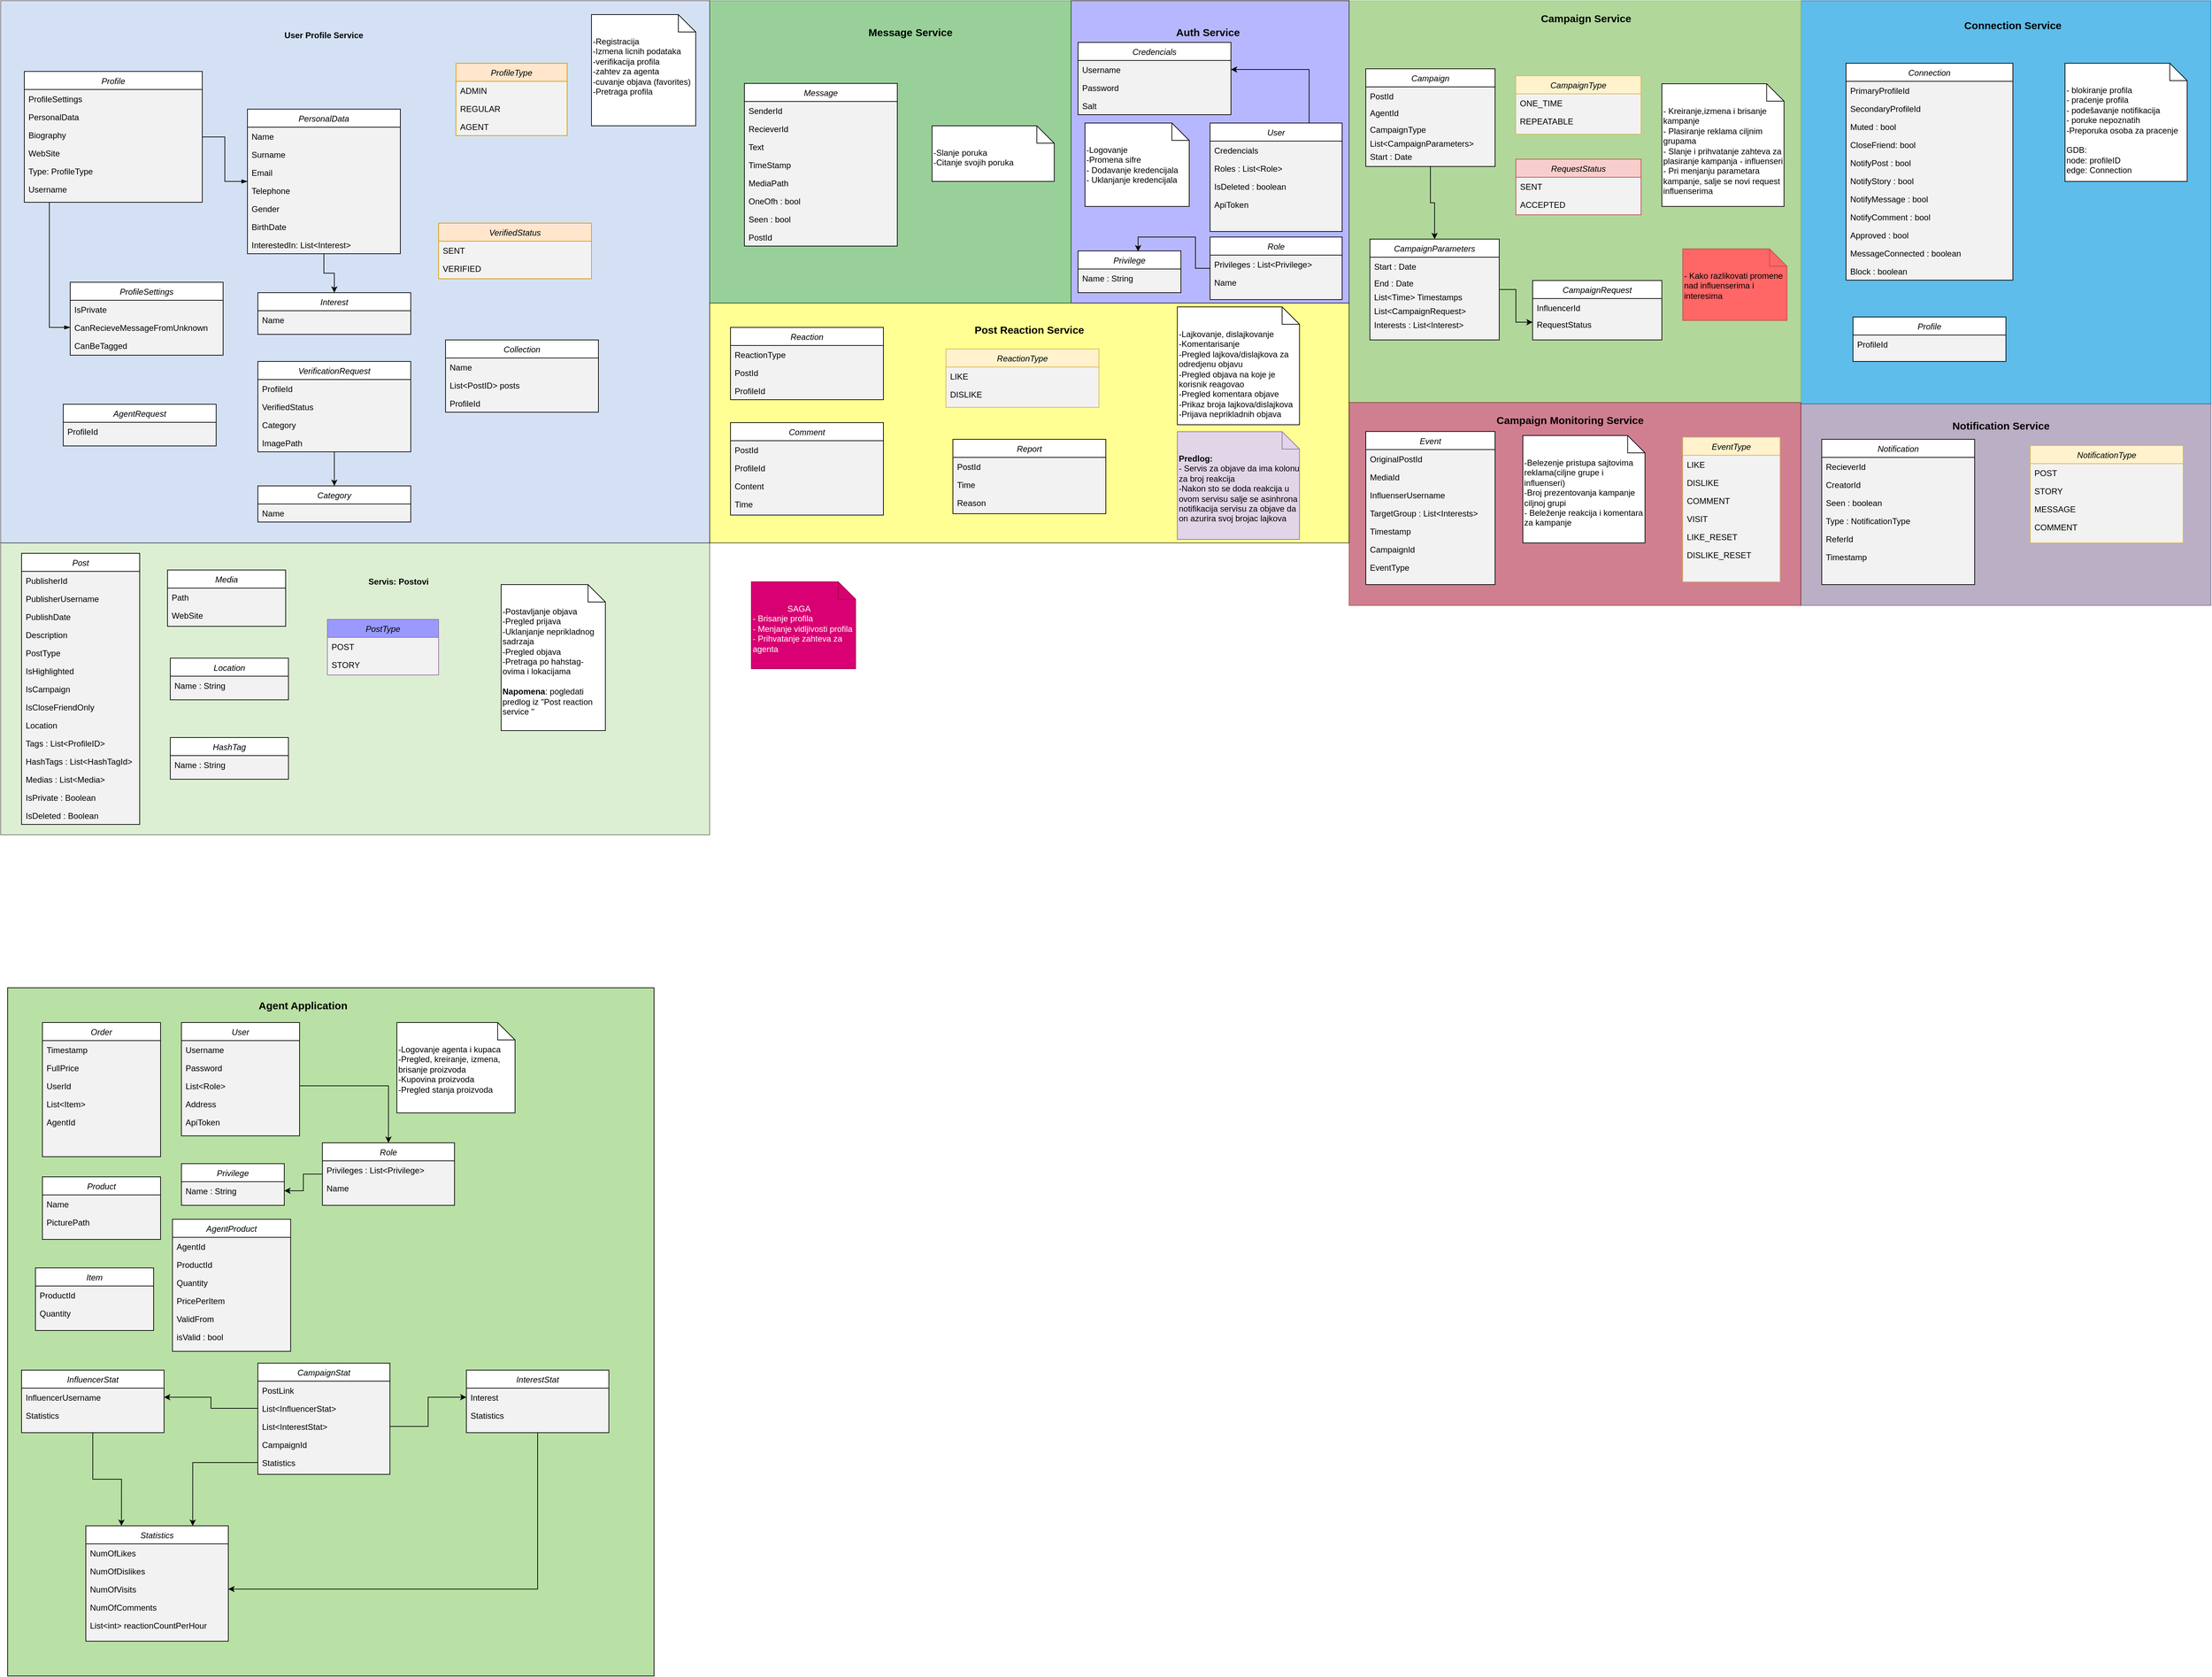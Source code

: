 <mxfile version="14.7.3" type="device"><diagram id="C5RBs43oDa-KdzZeNtuy" name="Page-1"><mxGraphModel dx="1422" dy="762" grid="1" gridSize="10" guides="1" tooltips="1" connect="1" arrows="1" fold="1" page="1" pageScale="1" pageWidth="827" pageHeight="1169" math="0" shadow="0"><root><mxCell id="WIyWlLk6GJQsqaUBKTNV-0"/><mxCell id="WIyWlLk6GJQsqaUBKTNV-1" parent="WIyWlLk6GJQsqaUBKTNV-0"/><mxCell id="u9swhxZSPqtBTLMaW5Dc-57" value="" style="rounded=0;whiteSpace=wrap;html=1;fillColor=#B9E0A5;" parent="WIyWlLk6GJQsqaUBKTNV-1" vertex="1"><mxGeometry x="10" y="1420" width="930" height="990" as="geometry"/></mxCell><mxCell id="1-UbcSy3zIioLtis-pvV-41" value="" style="rounded=0;whiteSpace=wrap;html=1;fillColor=#76608a;opacity=50;strokeColor=#432D57;fontColor=#ffffff;" parent="WIyWlLk6GJQsqaUBKTNV-1" vertex="1"><mxGeometry x="2590" y="580" width="590" height="290" as="geometry"/></mxCell><mxCell id="1-UbcSy3zIioLtis-pvV-40" value="" style="rounded=0;whiteSpace=wrap;html=1;opacity=70;strokeColor=#006EAF;fillColor=#1ba1e2;fontColor=#ffffff;" parent="WIyWlLk6GJQsqaUBKTNV-1" vertex="1"><mxGeometry x="2590" width="590" height="580" as="geometry"/></mxCell><mxCell id="JGlRqJVgeTTbw_bmOZFZ-43" value="" style="rounded=0;whiteSpace=wrap;html=1;opacity=70;strokeColor=#90C771;fillColor=#90C771;" parent="WIyWlLk6GJQsqaUBKTNV-1" vertex="1"><mxGeometry x="1940" width="650" height="578" as="geometry"/></mxCell><mxCell id="tiKTXIBRY4uXnWzbR32S-8" value="" style="rounded=0;whiteSpace=wrap;html=1;fillColor=#a20025;opacity=50;strokeColor=#6F0000;fontColor=#ffffff;" parent="WIyWlLk6GJQsqaUBKTNV-1" vertex="1"><mxGeometry x="1940" y="578" width="650" height="292" as="geometry"/></mxCell><mxCell id="lnxONhj8vlHZR1sllccJ-76" value="" style="rounded=0;whiteSpace=wrap;html=1;opacity=70;fillColor=#9999FF;" parent="WIyWlLk6GJQsqaUBKTNV-1" vertex="1"><mxGeometry x="1540" width="400" height="435" as="geometry"/></mxCell><mxCell id="lnxONhj8vlHZR1sllccJ-41" value="" style="rounded=0;whiteSpace=wrap;html=1;opacity=70;fillColor=#FFFF66;" parent="WIyWlLk6GJQsqaUBKTNV-1" vertex="1"><mxGeometry x="1020" y="435" width="920" height="345" as="geometry"/></mxCell><mxCell id="dZzYUMnY7RnacaLmHcds-63" value="" style="rounded=0;whiteSpace=wrap;html=1;align=left;fillColor=#008a00;strokeColor=#005700;fontColor=#ffffff;opacity=40;" parent="WIyWlLk6GJQsqaUBKTNV-1" vertex="1"><mxGeometry x="1020" width="520" height="435" as="geometry"/></mxCell><mxCell id="YmY8iuC6b1oYgq01s-7u-91" value="" style="rounded=0;whiteSpace=wrap;html=1;glass=0;gradientColor=none;opacity=50;fillColor=#B9E0A5;" parent="WIyWlLk6GJQsqaUBKTNV-1" vertex="1"><mxGeometry y="780" width="1020" height="420" as="geometry"/></mxCell><mxCell id="YmY8iuC6b1oYgq01s-7u-88" value="" style="rounded=0;whiteSpace=wrap;html=1;gradientColor=none;fillColor=#A9C4EB;opacity=50;" parent="WIyWlLk6GJQsqaUBKTNV-1" vertex="1"><mxGeometry width="1020" height="780" as="geometry"/></mxCell><mxCell id="YmY8iuC6b1oYgq01s-7u-49" style="edgeStyle=orthogonalEdgeStyle;rounded=0;orthogonalLoop=1;jettySize=auto;html=1;endArrow=blockThin;endFill=1;" parent="WIyWlLk6GJQsqaUBKTNV-1" source="YmY8iuC6b1oYgq01s-7u-36" target="YmY8iuC6b1oYgq01s-7u-42" edge="1"><mxGeometry relative="1" as="geometry"/></mxCell><mxCell id="YmY8iuC6b1oYgq01s-7u-56" style="edgeStyle=orthogonalEdgeStyle;rounded=0;orthogonalLoop=1;jettySize=auto;html=1;entryX=0;entryY=0.5;entryDx=0;entryDy=0;endArrow=blockThin;endFill=1;" parent="WIyWlLk6GJQsqaUBKTNV-1" source="YmY8iuC6b1oYgq01s-7u-36" target="YmY8iuC6b1oYgq01s-7u-52" edge="1"><mxGeometry relative="1" as="geometry"><Array as="points"><mxPoint x="70" y="470"/></Array></mxGeometry></mxCell><mxCell id="YmY8iuC6b1oYgq01s-7u-36" value="Profile" style="swimlane;fontStyle=2;align=center;verticalAlign=top;childLayout=stackLayout;horizontal=1;startSize=26;horizontalStack=0;resizeParent=1;resizeLast=0;collapsible=1;marginBottom=0;rounded=0;shadow=0;strokeWidth=1;swimlaneFillColor=#F2F2F2;" parent="WIyWlLk6GJQsqaUBKTNV-1" vertex="1"><mxGeometry x="34" y="101.75" width="256" height="188.25" as="geometry"><mxRectangle x="230" y="140" width="160" height="26" as="alternateBounds"/></mxGeometry></mxCell><mxCell id="YmY8iuC6b1oYgq01s-7u-57" value="ProfileSettings" style="text;align=left;verticalAlign=top;spacingLeft=4;spacingRight=4;overflow=hidden;rotatable=0;points=[[0,0.5],[1,0.5]];portConstraint=eastwest;" parent="YmY8iuC6b1oYgq01s-7u-36" vertex="1"><mxGeometry y="26" width="256" height="26" as="geometry"/></mxCell><mxCell id="dZzYUMnY7RnacaLmHcds-12" value="PersonalData" style="text;align=left;verticalAlign=top;spacingLeft=4;spacingRight=4;overflow=hidden;rotatable=0;points=[[0,0.5],[1,0.5]];portConstraint=eastwest;" parent="YmY8iuC6b1oYgq01s-7u-36" vertex="1"><mxGeometry y="52" width="256" height="26" as="geometry"/></mxCell><mxCell id="dZzYUMnY7RnacaLmHcds-13" value="Biography" style="text;align=left;verticalAlign=top;spacingLeft=4;spacingRight=4;overflow=hidden;rotatable=0;points=[[0,0.5],[1,0.5]];portConstraint=eastwest;" parent="YmY8iuC6b1oYgq01s-7u-36" vertex="1"><mxGeometry y="78" width="256" height="26" as="geometry"/></mxCell><mxCell id="dZzYUMnY7RnacaLmHcds-14" value="WebSite" style="text;align=left;verticalAlign=top;spacingLeft=4;spacingRight=4;overflow=hidden;rotatable=0;points=[[0,0.5],[1,0.5]];portConstraint=eastwest;" parent="YmY8iuC6b1oYgq01s-7u-36" vertex="1"><mxGeometry y="104" width="256" height="26" as="geometry"/></mxCell><mxCell id="dZzYUMnY7RnacaLmHcds-16" value="Type: ProfileType" style="text;align=left;verticalAlign=top;spacingLeft=4;spacingRight=4;overflow=hidden;rotatable=0;points=[[0,0.5],[1,0.5]];portConstraint=eastwest;" parent="YmY8iuC6b1oYgq01s-7u-36" vertex="1"><mxGeometry y="130" width="256" height="26" as="geometry"/></mxCell><mxCell id="7k3oaaNTL3WIk2R16dih-9" value="Username" style="text;align=left;verticalAlign=top;spacingLeft=4;spacingRight=4;overflow=hidden;rotatable=0;points=[[0,0.5],[1,0.5]];portConstraint=eastwest;" parent="YmY8iuC6b1oYgq01s-7u-36" vertex="1"><mxGeometry y="156" width="256" height="26" as="geometry"/></mxCell><mxCell id="iVlGzNadU1kEoag2s18S-3" style="edgeStyle=orthogonalEdgeStyle;rounded=0;orthogonalLoop=1;jettySize=auto;html=1;entryX=0.5;entryY=0;entryDx=0;entryDy=0;" parent="WIyWlLk6GJQsqaUBKTNV-1" source="YmY8iuC6b1oYgq01s-7u-42" target="dZzYUMnY7RnacaLmHcds-45" edge="1"><mxGeometry relative="1" as="geometry"/></mxCell><mxCell id="YmY8iuC6b1oYgq01s-7u-42" value="PersonalData" style="swimlane;fontStyle=2;align=center;verticalAlign=top;childLayout=stackLayout;horizontal=1;startSize=26;horizontalStack=0;resizeParent=1;resizeLast=0;collapsible=1;marginBottom=0;rounded=0;shadow=0;strokeWidth=1;swimlaneLine=1;glass=0;swimlaneFillColor=#F2F2F2;" parent="WIyWlLk6GJQsqaUBKTNV-1" vertex="1"><mxGeometry x="355" y="156" width="220" height="208" as="geometry"><mxRectangle x="230" y="140" width="160" height="26" as="alternateBounds"/></mxGeometry></mxCell><mxCell id="YmY8iuC6b1oYgq01s-7u-44" value="Name" style="text;align=left;verticalAlign=top;spacingLeft=4;spacingRight=4;overflow=hidden;rotatable=0;points=[[0,0.5],[1,0.5]];portConstraint=eastwest;" parent="YmY8iuC6b1oYgq01s-7u-42" vertex="1"><mxGeometry y="26" width="220" height="26" as="geometry"/></mxCell><mxCell id="dZzYUMnY7RnacaLmHcds-10" value="Surname" style="text;align=left;verticalAlign=top;spacingLeft=4;spacingRight=4;overflow=hidden;rotatable=0;points=[[0,0.5],[1,0.5]];portConstraint=eastwest;" parent="YmY8iuC6b1oYgq01s-7u-42" vertex="1"><mxGeometry y="52" width="220" height="26" as="geometry"/></mxCell><mxCell id="YmY8iuC6b1oYgq01s-7u-45" value="Email" style="text;align=left;verticalAlign=top;spacingLeft=4;spacingRight=4;overflow=hidden;rotatable=0;points=[[0,0.5],[1,0.5]];portConstraint=eastwest;" parent="YmY8iuC6b1oYgq01s-7u-42" vertex="1"><mxGeometry y="78" width="220" height="26" as="geometry"/></mxCell><mxCell id="YmY8iuC6b1oYgq01s-7u-46" value="Telephone" style="text;align=left;verticalAlign=top;spacingLeft=4;spacingRight=4;overflow=hidden;rotatable=0;points=[[0,0.5],[1,0.5]];portConstraint=eastwest;" parent="YmY8iuC6b1oYgq01s-7u-42" vertex="1"><mxGeometry y="104" width="220" height="26" as="geometry"/></mxCell><mxCell id="YmY8iuC6b1oYgq01s-7u-47" value="Gender" style="text;align=left;verticalAlign=top;spacingLeft=4;spacingRight=4;overflow=hidden;rotatable=0;points=[[0,0.5],[1,0.5]];portConstraint=eastwest;" parent="YmY8iuC6b1oYgq01s-7u-42" vertex="1"><mxGeometry y="130" width="220" height="26" as="geometry"/></mxCell><mxCell id="dZzYUMnY7RnacaLmHcds-11" value="BirthDate" style="text;align=left;verticalAlign=top;spacingLeft=4;spacingRight=4;overflow=hidden;rotatable=0;points=[[0,0.5],[1,0.5]];portConstraint=eastwest;" parent="YmY8iuC6b1oYgq01s-7u-42" vertex="1"><mxGeometry y="156" width="220" height="26" as="geometry"/></mxCell><mxCell id="7k3oaaNTL3WIk2R16dih-11" value="InterestedIn: List&lt;Interest&gt;" style="text;align=left;verticalAlign=top;spacingLeft=4;spacingRight=4;overflow=hidden;rotatable=0;points=[[0,0.5],[1,0.5]];portConstraint=eastwest;" parent="YmY8iuC6b1oYgq01s-7u-42" vertex="1"><mxGeometry y="182" width="220" height="26" as="geometry"/></mxCell><mxCell id="YmY8iuC6b1oYgq01s-7u-50" value="ProfileSettings" style="swimlane;fontStyle=2;align=center;verticalAlign=top;childLayout=stackLayout;horizontal=1;startSize=26;horizontalStack=0;resizeParent=1;resizeLast=0;collapsible=1;marginBottom=0;rounded=0;shadow=0;strokeWidth=1;swimlaneFillColor=#F2F2F2;" parent="WIyWlLk6GJQsqaUBKTNV-1" vertex="1"><mxGeometry x="100" y="405" width="220" height="105" as="geometry"><mxRectangle x="230" y="140" width="160" height="26" as="alternateBounds"/></mxGeometry></mxCell><mxCell id="YmY8iuC6b1oYgq01s-7u-51" value="IsPrivate" style="text;align=left;verticalAlign=top;spacingLeft=4;spacingRight=4;overflow=hidden;rotatable=0;points=[[0,0.5],[1,0.5]];portConstraint=eastwest;" parent="YmY8iuC6b1oYgq01s-7u-50" vertex="1"><mxGeometry y="26" width="220" height="26" as="geometry"/></mxCell><mxCell id="YmY8iuC6b1oYgq01s-7u-52" value="CanRecieveMessageFromUnknown" style="text;align=left;verticalAlign=top;spacingLeft=4;spacingRight=4;overflow=hidden;rotatable=0;points=[[0,0.5],[1,0.5]];portConstraint=eastwest;" parent="YmY8iuC6b1oYgq01s-7u-50" vertex="1"><mxGeometry y="52" width="220" height="26" as="geometry"/></mxCell><mxCell id="YmY8iuC6b1oYgq01s-7u-53" value="CanBeTagged" style="text;align=left;verticalAlign=top;spacingLeft=4;spacingRight=4;overflow=hidden;rotatable=0;points=[[0,0.5],[1,0.5]];portConstraint=eastwest;" parent="YmY8iuC6b1oYgq01s-7u-50" vertex="1"><mxGeometry y="78" width="220" height="26" as="geometry"/></mxCell><mxCell id="YmY8iuC6b1oYgq01s-7u-66" value="Post" style="swimlane;fontStyle=2;align=center;verticalAlign=top;childLayout=stackLayout;horizontal=1;startSize=26;horizontalStack=0;resizeParent=1;resizeLast=0;collapsible=1;marginBottom=0;rounded=0;shadow=0;strokeWidth=1;swimlaneFillColor=#F2F2F2;" parent="WIyWlLk6GJQsqaUBKTNV-1" vertex="1"><mxGeometry x="30" y="795" width="170" height="390" as="geometry"><mxRectangle x="230" y="140" width="160" height="26" as="alternateBounds"/></mxGeometry></mxCell><mxCell id="YmY8iuC6b1oYgq01s-7u-90" value="PublisherId" style="text;align=left;verticalAlign=top;spacingLeft=4;spacingRight=4;overflow=hidden;rotatable=0;points=[[0,0.5],[1,0.5]];portConstraint=eastwest;" parent="YmY8iuC6b1oYgq01s-7u-66" vertex="1"><mxGeometry y="26" width="170" height="26" as="geometry"/></mxCell><mxCell id="1KbEMHHFb3O_cPmx8wjs-5" value="PublisherUsername" style="text;align=left;verticalAlign=top;spacingLeft=4;spacingRight=4;overflow=hidden;rotatable=0;points=[[0,0.5],[1,0.5]];portConstraint=eastwest;" parent="YmY8iuC6b1oYgq01s-7u-66" vertex="1"><mxGeometry y="52" width="170" height="26" as="geometry"/></mxCell><mxCell id="lnxONhj8vlHZR1sllccJ-0" value="PublishDate" style="text;align=left;verticalAlign=top;spacingLeft=4;spacingRight=4;overflow=hidden;rotatable=0;points=[[0,0.5],[1,0.5]];portConstraint=eastwest;" parent="YmY8iuC6b1oYgq01s-7u-66" vertex="1"><mxGeometry y="78" width="170" height="26" as="geometry"/></mxCell><mxCell id="lnxONhj8vlHZR1sllccJ-1" value="Description" style="text;align=left;verticalAlign=top;spacingLeft=4;spacingRight=4;overflow=hidden;rotatable=0;points=[[0,0.5],[1,0.5]];portConstraint=eastwest;" parent="YmY8iuC6b1oYgq01s-7u-66" vertex="1"><mxGeometry y="104" width="170" height="26" as="geometry"/></mxCell><mxCell id="lnxONhj8vlHZR1sllccJ-2" value="PostType" style="text;align=left;verticalAlign=top;spacingLeft=4;spacingRight=4;overflow=hidden;rotatable=0;points=[[0,0.5],[1,0.5]];portConstraint=eastwest;" parent="YmY8iuC6b1oYgq01s-7u-66" vertex="1"><mxGeometry y="130" width="170" height="26" as="geometry"/></mxCell><mxCell id="lnxONhj8vlHZR1sllccJ-3" value="IsHighlighted" style="text;align=left;verticalAlign=top;spacingLeft=4;spacingRight=4;overflow=hidden;rotatable=0;points=[[0,0.5],[1,0.5]];portConstraint=eastwest;" parent="YmY8iuC6b1oYgq01s-7u-66" vertex="1"><mxGeometry y="156" width="170" height="26" as="geometry"/></mxCell><mxCell id="lnxONhj8vlHZR1sllccJ-4" value="IsCampaign" style="text;align=left;verticalAlign=top;spacingLeft=4;spacingRight=4;overflow=hidden;rotatable=0;points=[[0,0.5],[1,0.5]];portConstraint=eastwest;" parent="YmY8iuC6b1oYgq01s-7u-66" vertex="1"><mxGeometry y="182" width="170" height="26" as="geometry"/></mxCell><mxCell id="Oq2tZ1RQ_NJROKd_rnvi-1" value="IsCloseFriendOnly" style="text;align=left;verticalAlign=top;spacingLeft=4;spacingRight=4;overflow=hidden;rotatable=0;points=[[0,0.5],[1,0.5]];portConstraint=eastwest;" parent="YmY8iuC6b1oYgq01s-7u-66" vertex="1"><mxGeometry y="208" width="170" height="26" as="geometry"/></mxCell><mxCell id="lnxONhj8vlHZR1sllccJ-16" value="Location" style="text;align=left;verticalAlign=top;spacingLeft=4;spacingRight=4;overflow=hidden;rotatable=0;points=[[0,0.5],[1,0.5]];portConstraint=eastwest;" parent="YmY8iuC6b1oYgq01s-7u-66" vertex="1"><mxGeometry y="234" width="170" height="26" as="geometry"/></mxCell><mxCell id="lnxONhj8vlHZR1sllccJ-17" value="Tags : List&lt;ProfileID&gt; " style="text;align=left;verticalAlign=top;spacingLeft=4;spacingRight=4;overflow=hidden;rotatable=0;points=[[0,0.5],[1,0.5]];portConstraint=eastwest;" parent="YmY8iuC6b1oYgq01s-7u-66" vertex="1"><mxGeometry y="260" width="170" height="26" as="geometry"/></mxCell><mxCell id="lnxONhj8vlHZR1sllccJ-18" value="HashTags : List&lt;HashTagId&gt; " style="text;align=left;verticalAlign=top;spacingLeft=4;spacingRight=4;overflow=hidden;rotatable=0;points=[[0,0.5],[1,0.5]];portConstraint=eastwest;" parent="YmY8iuC6b1oYgq01s-7u-66" vertex="1"><mxGeometry y="286" width="170" height="26" as="geometry"/></mxCell><mxCell id="lnxONhj8vlHZR1sllccJ-46" value="Medias : List&lt;Media&gt;" style="text;align=left;verticalAlign=top;spacingLeft=4;spacingRight=4;overflow=hidden;rotatable=0;points=[[0,0.5],[1,0.5]];portConstraint=eastwest;" parent="YmY8iuC6b1oYgq01s-7u-66" vertex="1"><mxGeometry y="312" width="170" height="26" as="geometry"/></mxCell><mxCell id="7k3oaaNTL3WIk2R16dih-13" value="IsPrivate : Boolean" style="text;align=left;verticalAlign=top;spacingLeft=4;spacingRight=4;overflow=hidden;rotatable=0;points=[[0,0.5],[1,0.5]];portConstraint=eastwest;" parent="YmY8iuC6b1oYgq01s-7u-66" vertex="1"><mxGeometry y="338" width="170" height="26" as="geometry"/></mxCell><mxCell id="1KbEMHHFb3O_cPmx8wjs-6" value="IsDeleted : Boolean" style="text;align=left;verticalAlign=top;spacingLeft=4;spacingRight=4;overflow=hidden;rotatable=0;points=[[0,0.5],[1,0.5]];portConstraint=eastwest;" parent="YmY8iuC6b1oYgq01s-7u-66" vertex="1"><mxGeometry y="364" width="170" height="26" as="geometry"/></mxCell><mxCell id="YmY8iuC6b1oYgq01s-7u-79" value="PostType" style="swimlane;fontStyle=2;align=center;verticalAlign=top;childLayout=stackLayout;horizontal=1;startSize=26;horizontalStack=0;resizeParent=1;resizeLast=0;collapsible=1;marginBottom=0;rounded=0;shadow=0;strokeWidth=1;strokeColor=#9673a6;swimlaneFillColor=#F2F2F2;fillColor=#9999FF;" parent="WIyWlLk6GJQsqaUBKTNV-1" vertex="1"><mxGeometry x="470" y="890" width="160" height="80" as="geometry"><mxRectangle x="230" y="140" width="160" height="26" as="alternateBounds"/></mxGeometry></mxCell><mxCell id="YmY8iuC6b1oYgq01s-7u-80" value="POST" style="text;align=left;verticalAlign=top;spacingLeft=4;spacingRight=4;overflow=hidden;rotatable=0;points=[[0,0.5],[1,0.5]];portConstraint=eastwest;" parent="YmY8iuC6b1oYgq01s-7u-79" vertex="1"><mxGeometry y="26" width="160" height="26" as="geometry"/></mxCell><mxCell id="YmY8iuC6b1oYgq01s-7u-81" value="STORY" style="text;align=left;verticalAlign=top;spacingLeft=4;spacingRight=4;overflow=hidden;rotatable=0;points=[[0,0.5],[1,0.5]];portConstraint=eastwest;rounded=0;shadow=0;html=0;" parent="YmY8iuC6b1oYgq01s-7u-79" vertex="1"><mxGeometry y="52" width="160" height="26" as="geometry"/></mxCell><mxCell id="YmY8iuC6b1oYgq01s-7u-89" value="&lt;b&gt;User Profile Service&lt;/b&gt;" style="text;html=1;strokeColor=none;fillColor=none;align=center;verticalAlign=middle;whiteSpace=wrap;rounded=0;glass=0;opacity=50;" parent="WIyWlLk6GJQsqaUBKTNV-1" vertex="1"><mxGeometry x="400" y="20" width="130" height="60" as="geometry"/></mxCell><mxCell id="YmY8iuC6b1oYgq01s-7u-92" value="&lt;b&gt;Servis: Postovi&lt;/b&gt;" style="text;html=1;strokeColor=none;fillColor=none;align=center;verticalAlign=middle;whiteSpace=wrap;rounded=0;glass=0;opacity=50;" parent="WIyWlLk6GJQsqaUBKTNV-1" vertex="1"><mxGeometry x="490" y="790" width="165" height="91" as="geometry"/></mxCell><mxCell id="1cz51RHtPqTo7Drkgb0A-0" value="Event" style="swimlane;fontStyle=2;align=center;verticalAlign=top;childLayout=stackLayout;horizontal=1;startSize=26;horizontalStack=0;resizeParent=1;resizeLast=0;collapsible=1;marginBottom=0;rounded=0;shadow=0;strokeWidth=1;swimlaneFillColor=#F2F2F2;" parent="WIyWlLk6GJQsqaUBKTNV-1" vertex="1"><mxGeometry x="1964" y="619.75" width="186" height="220.25" as="geometry"><mxRectangle x="230" y="140" width="160" height="26" as="alternateBounds"/></mxGeometry></mxCell><mxCell id="1cz51RHtPqTo7Drkgb0A-1" value="OriginalPostId" style="text;align=left;verticalAlign=top;spacingLeft=4;spacingRight=4;overflow=hidden;rotatable=0;points=[[0,0.5],[1,0.5]];portConstraint=eastwest;" parent="1cz51RHtPqTo7Drkgb0A-0" vertex="1"><mxGeometry y="26" width="186" height="26" as="geometry"/></mxCell><mxCell id="Oq2tZ1RQ_NJROKd_rnvi-13" value="MediaId" style="text;align=left;verticalAlign=top;spacingLeft=4;spacingRight=4;overflow=hidden;rotatable=0;points=[[0,0.5],[1,0.5]];portConstraint=eastwest;" parent="1cz51RHtPqTo7Drkgb0A-0" vertex="1"><mxGeometry y="52" width="186" height="26" as="geometry"/></mxCell><mxCell id="Oq2tZ1RQ_NJROKd_rnvi-36" value="InfluenserUsername" style="text;align=left;verticalAlign=top;spacingLeft=4;spacingRight=4;overflow=hidden;rotatable=0;points=[[0,0.5],[1,0.5]];portConstraint=eastwest;rounded=0;shadow=0;html=0;" parent="1cz51RHtPqTo7Drkgb0A-0" vertex="1"><mxGeometry y="78" width="186" height="26" as="geometry"/></mxCell><mxCell id="Oq2tZ1RQ_NJROKd_rnvi-38" value="TargetGroup : List&lt;Interests&gt;" style="text;align=left;verticalAlign=top;spacingLeft=4;spacingRight=4;overflow=hidden;rotatable=0;points=[[0,0.5],[1,0.5]];portConstraint=eastwest;rounded=0;shadow=0;html=0;" parent="1cz51RHtPqTo7Drkgb0A-0" vertex="1"><mxGeometry y="104" width="186" height="26" as="geometry"/></mxCell><mxCell id="7k3oaaNTL3WIk2R16dih-17" value="Timestamp" style="text;align=left;verticalAlign=top;spacingLeft=4;spacingRight=4;overflow=hidden;rotatable=0;points=[[0,0.5],[1,0.5]];portConstraint=eastwest;" parent="1cz51RHtPqTo7Drkgb0A-0" vertex="1"><mxGeometry y="130" width="186" height="26" as="geometry"/></mxCell><mxCell id="7k3oaaNTL3WIk2R16dih-18" value="CampaignId" style="text;align=left;verticalAlign=top;spacingLeft=4;spacingRight=4;overflow=hidden;rotatable=0;points=[[0,0.5],[1,0.5]];portConstraint=eastwest;" parent="1cz51RHtPqTo7Drkgb0A-0" vertex="1"><mxGeometry y="156" width="186" height="26" as="geometry"/></mxCell><mxCell id="1-UbcSy3zIioLtis-pvV-55" value="EventType" style="text;align=left;verticalAlign=top;spacingLeft=4;spacingRight=4;overflow=hidden;rotatable=0;points=[[0,0.5],[1,0.5]];portConstraint=eastwest;" parent="1cz51RHtPqTo7Drkgb0A-0" vertex="1"><mxGeometry y="182" width="186" height="26" as="geometry"/></mxCell><mxCell id="dZzYUMnY7RnacaLmHcds-0" value="-Registracija&lt;br&gt;-Izmena licnih podataka&lt;br&gt;-verifikacija profila&lt;br&gt;-zahtev za agenta&lt;br&gt;-cuvanje objava (favorites)&lt;br&gt;-Pretraga profila" style="shape=note2;boundedLbl=1;whiteSpace=wrap;html=1;size=25;verticalAlign=top;align=left;" parent="WIyWlLk6GJQsqaUBKTNV-1" vertex="1"><mxGeometry x="850" y="20" width="150" height="160" as="geometry"/></mxCell><mxCell id="dZzYUMnY7RnacaLmHcds-1" value="Collection" style="swimlane;fontStyle=2;align=center;verticalAlign=top;childLayout=stackLayout;horizontal=1;startSize=26;horizontalStack=0;resizeParent=1;resizeLast=0;collapsible=1;marginBottom=0;rounded=0;shadow=0;strokeWidth=1;swimlaneFillColor=#F2F2F2;" parent="WIyWlLk6GJQsqaUBKTNV-1" vertex="1"><mxGeometry x="640" y="488" width="220" height="104" as="geometry"><mxRectangle x="230" y="140" width="160" height="26" as="alternateBounds"/></mxGeometry></mxCell><mxCell id="dZzYUMnY7RnacaLmHcds-2" value="Name" style="text;align=left;verticalAlign=top;spacingLeft=4;spacingRight=4;overflow=hidden;rotatable=0;points=[[0,0.5],[1,0.5]];portConstraint=eastwest;" parent="dZzYUMnY7RnacaLmHcds-1" vertex="1"><mxGeometry y="26" width="220" height="26" as="geometry"/></mxCell><mxCell id="dZzYUMnY7RnacaLmHcds-3" value="List&lt;PostID&gt; posts" style="text;align=left;verticalAlign=top;spacingLeft=4;spacingRight=4;overflow=hidden;rotatable=0;points=[[0,0.5],[1,0.5]];portConstraint=eastwest;" parent="dZzYUMnY7RnacaLmHcds-1" vertex="1"><mxGeometry y="52" width="220" height="26" as="geometry"/></mxCell><mxCell id="dZzYUMnY7RnacaLmHcds-21" value="ProfileId" style="text;align=left;verticalAlign=top;spacingLeft=4;spacingRight=4;overflow=hidden;rotatable=0;points=[[0,0.5],[1,0.5]];portConstraint=eastwest;" parent="dZzYUMnY7RnacaLmHcds-1" vertex="1"><mxGeometry y="78" width="220" height="26" as="geometry"/></mxCell><mxCell id="dZzYUMnY7RnacaLmHcds-17" value="ProfileType" style="swimlane;fontStyle=2;align=center;verticalAlign=top;childLayout=stackLayout;horizontal=1;startSize=26;horizontalStack=0;resizeParent=1;resizeLast=0;collapsible=1;marginBottom=0;rounded=0;shadow=0;strokeWidth=1;swimlaneFillColor=#F2F2F2;fillColor=#ffe6cc;strokeColor=#d79b00;" parent="WIyWlLk6GJQsqaUBKTNV-1" vertex="1"><mxGeometry x="655" y="90" width="160" height="104" as="geometry"><mxRectangle x="230" y="140" width="160" height="26" as="alternateBounds"/></mxGeometry></mxCell><mxCell id="dZzYUMnY7RnacaLmHcds-18" value="ADMIN" style="text;align=left;verticalAlign=top;spacingLeft=4;spacingRight=4;overflow=hidden;rotatable=0;points=[[0,0.5],[1,0.5]];portConstraint=eastwest;" parent="dZzYUMnY7RnacaLmHcds-17" vertex="1"><mxGeometry y="26" width="160" height="26" as="geometry"/></mxCell><mxCell id="dZzYUMnY7RnacaLmHcds-19" value="REGULAR" style="text;align=left;verticalAlign=top;spacingLeft=4;spacingRight=4;overflow=hidden;rotatable=0;points=[[0,0.5],[1,0.5]];portConstraint=eastwest;rounded=0;shadow=0;html=0;" parent="dZzYUMnY7RnacaLmHcds-17" vertex="1"><mxGeometry y="52" width="160" height="26" as="geometry"/></mxCell><mxCell id="dZzYUMnY7RnacaLmHcds-20" value="AGENT" style="text;align=left;verticalAlign=top;spacingLeft=4;spacingRight=4;overflow=hidden;rotatable=0;points=[[0,0.5],[1,0.5]];portConstraint=eastwest;rounded=0;shadow=0;html=0;" parent="dZzYUMnY7RnacaLmHcds-17" vertex="1"><mxGeometry y="78" width="160" height="26" as="geometry"/></mxCell><mxCell id="dZzYUMnY7RnacaLmHcds-43" style="edgeStyle=orthogonalEdgeStyle;rounded=0;orthogonalLoop=1;jettySize=auto;html=1;entryX=0.5;entryY=0;entryDx=0;entryDy=0;" parent="WIyWlLk6GJQsqaUBKTNV-1" source="dZzYUMnY7RnacaLmHcds-31" target="dZzYUMnY7RnacaLmHcds-39" edge="1"><mxGeometry relative="1" as="geometry"/></mxCell><mxCell id="dZzYUMnY7RnacaLmHcds-31" value="VerificationRequest" style="swimlane;fontStyle=2;align=center;verticalAlign=top;childLayout=stackLayout;horizontal=1;startSize=26;horizontalStack=0;resizeParent=1;resizeLast=0;collapsible=1;marginBottom=0;rounded=0;shadow=0;strokeWidth=1;swimlaneFillColor=#F2F2F2;" parent="WIyWlLk6GJQsqaUBKTNV-1" vertex="1"><mxGeometry x="370" y="519" width="220" height="130" as="geometry"><mxRectangle x="230" y="140" width="160" height="26" as="alternateBounds"/></mxGeometry></mxCell><mxCell id="dZzYUMnY7RnacaLmHcds-32" value="ProfileId " style="text;align=left;verticalAlign=top;spacingLeft=4;spacingRight=4;overflow=hidden;rotatable=0;points=[[0,0.5],[1,0.5]];portConstraint=eastwest;" parent="dZzYUMnY7RnacaLmHcds-31" vertex="1"><mxGeometry y="26" width="220" height="26" as="geometry"/></mxCell><mxCell id="dZzYUMnY7RnacaLmHcds-33" value="VerifiedStatus" style="text;align=left;verticalAlign=top;spacingLeft=4;spacingRight=4;overflow=hidden;rotatable=0;points=[[0,0.5],[1,0.5]];portConstraint=eastwest;" parent="dZzYUMnY7RnacaLmHcds-31" vertex="1"><mxGeometry y="52" width="220" height="26" as="geometry"/></mxCell><mxCell id="dZzYUMnY7RnacaLmHcds-34" value="Category" style="text;align=left;verticalAlign=top;spacingLeft=4;spacingRight=4;overflow=hidden;rotatable=0;points=[[0,0.5],[1,0.5]];portConstraint=eastwest;" parent="dZzYUMnY7RnacaLmHcds-31" vertex="1"><mxGeometry y="78" width="220" height="26" as="geometry"/></mxCell><mxCell id="dZzYUMnY7RnacaLmHcds-44" value="ImagePath" style="text;align=left;verticalAlign=top;spacingLeft=4;spacingRight=4;overflow=hidden;rotatable=0;points=[[0,0.5],[1,0.5]];portConstraint=eastwest;" parent="dZzYUMnY7RnacaLmHcds-31" vertex="1"><mxGeometry y="104" width="220" height="26" as="geometry"/></mxCell><mxCell id="dZzYUMnY7RnacaLmHcds-35" value="VerifiedStatus" style="swimlane;fontStyle=2;align=center;verticalAlign=top;childLayout=stackLayout;horizontal=1;startSize=26;horizontalStack=0;resizeParent=1;resizeLast=0;collapsible=1;marginBottom=0;rounded=0;shadow=0;strokeWidth=1;swimlaneFillColor=#F2F2F2;fillColor=#ffe6cc;strokeColor=#d79b00;" parent="WIyWlLk6GJQsqaUBKTNV-1" vertex="1"><mxGeometry x="630" y="320" width="220" height="80" as="geometry"><mxRectangle x="230" y="140" width="160" height="26" as="alternateBounds"/></mxGeometry></mxCell><mxCell id="dZzYUMnY7RnacaLmHcds-36" value="SENT" style="text;align=left;verticalAlign=top;spacingLeft=4;spacingRight=4;overflow=hidden;rotatable=0;points=[[0,0.5],[1,0.5]];portConstraint=eastwest;" parent="dZzYUMnY7RnacaLmHcds-35" vertex="1"><mxGeometry y="26" width="220" height="26" as="geometry"/></mxCell><mxCell id="dZzYUMnY7RnacaLmHcds-37" value="VERIFIED" style="text;align=left;verticalAlign=top;spacingLeft=4;spacingRight=4;overflow=hidden;rotatable=0;points=[[0,0.5],[1,0.5]];portConstraint=eastwest;" parent="dZzYUMnY7RnacaLmHcds-35" vertex="1"><mxGeometry y="52" width="220" height="26" as="geometry"/></mxCell><mxCell id="dZzYUMnY7RnacaLmHcds-39" value="Category" style="swimlane;fontStyle=2;align=center;verticalAlign=top;childLayout=stackLayout;horizontal=1;startSize=26;horizontalStack=0;resizeParent=1;resizeLast=0;collapsible=1;marginBottom=0;rounded=0;shadow=0;strokeWidth=1;swimlaneFillColor=#F2F2F2;" parent="WIyWlLk6GJQsqaUBKTNV-1" vertex="1"><mxGeometry x="370" y="698" width="220" height="52" as="geometry"><mxRectangle x="230" y="140" width="160" height="26" as="alternateBounds"/></mxGeometry></mxCell><mxCell id="dZzYUMnY7RnacaLmHcds-41" value="Name" style="text;align=left;verticalAlign=top;spacingLeft=4;spacingRight=4;overflow=hidden;rotatable=0;points=[[0,0.5],[1,0.5]];portConstraint=eastwest;" parent="dZzYUMnY7RnacaLmHcds-39" vertex="1"><mxGeometry y="26" width="220" height="26" as="geometry"/></mxCell><mxCell id="dZzYUMnY7RnacaLmHcds-45" value="Interest" style="swimlane;fontStyle=2;align=center;verticalAlign=top;childLayout=stackLayout;horizontal=1;startSize=26;horizontalStack=0;resizeParent=1;resizeLast=0;collapsible=1;marginBottom=0;rounded=0;shadow=0;strokeWidth=1;swimlaneFillColor=#F2F2F2;" parent="WIyWlLk6GJQsqaUBKTNV-1" vertex="1"><mxGeometry x="370" y="420" width="220" height="60" as="geometry"><mxRectangle x="230" y="140" width="160" height="26" as="alternateBounds"/></mxGeometry></mxCell><mxCell id="dZzYUMnY7RnacaLmHcds-46" value="Name" style="text;align=left;verticalAlign=top;spacingLeft=4;spacingRight=4;overflow=hidden;rotatable=0;points=[[0,0.5],[1,0.5]];portConstraint=eastwest;" parent="dZzYUMnY7RnacaLmHcds-45" vertex="1"><mxGeometry y="26" width="220" height="26" as="geometry"/></mxCell><mxCell id="dZzYUMnY7RnacaLmHcds-50" value="Message" style="swimlane;fontStyle=2;align=center;verticalAlign=top;childLayout=stackLayout;horizontal=1;startSize=26;horizontalStack=0;resizeParent=1;resizeLast=0;collapsible=1;marginBottom=0;rounded=0;shadow=0;strokeWidth=1;swimlaneFillColor=#F2F2F2;" parent="WIyWlLk6GJQsqaUBKTNV-1" vertex="1"><mxGeometry x="1070" y="119" width="220" height="234" as="geometry"><mxRectangle x="230" y="140" width="160" height="26" as="alternateBounds"/></mxGeometry></mxCell><mxCell id="dZzYUMnY7RnacaLmHcds-51" value="SenderId" style="text;align=left;verticalAlign=top;spacingLeft=4;spacingRight=4;overflow=hidden;rotatable=0;points=[[0,0.5],[1,0.5]];portConstraint=eastwest;" parent="dZzYUMnY7RnacaLmHcds-50" vertex="1"><mxGeometry y="26" width="220" height="26" as="geometry"/></mxCell><mxCell id="dZzYUMnY7RnacaLmHcds-52" value="RecieverId" style="text;align=left;verticalAlign=top;spacingLeft=4;spacingRight=4;overflow=hidden;rotatable=0;points=[[0,0.5],[1,0.5]];portConstraint=eastwest;" parent="dZzYUMnY7RnacaLmHcds-50" vertex="1"><mxGeometry y="52" width="220" height="26" as="geometry"/></mxCell><mxCell id="dZzYUMnY7RnacaLmHcds-53" value="Text" style="text;align=left;verticalAlign=top;spacingLeft=4;spacingRight=4;overflow=hidden;rotatable=0;points=[[0,0.5],[1,0.5]];portConstraint=eastwest;" parent="dZzYUMnY7RnacaLmHcds-50" vertex="1"><mxGeometry y="78" width="220" height="26" as="geometry"/></mxCell><mxCell id="dZzYUMnY7RnacaLmHcds-58" value="TimeStamp" style="text;align=left;verticalAlign=top;spacingLeft=4;spacingRight=4;overflow=hidden;rotatable=0;points=[[0,0.5],[1,0.5]];portConstraint=eastwest;" parent="dZzYUMnY7RnacaLmHcds-50" vertex="1"><mxGeometry y="104" width="220" height="26" as="geometry"/></mxCell><mxCell id="dZzYUMnY7RnacaLmHcds-59" value="MediaPath" style="text;align=left;verticalAlign=top;spacingLeft=4;spacingRight=4;overflow=hidden;rotatable=0;points=[[0,0.5],[1,0.5]];portConstraint=eastwest;" parent="dZzYUMnY7RnacaLmHcds-50" vertex="1"><mxGeometry y="130" width="220" height="26" as="geometry"/></mxCell><mxCell id="dZzYUMnY7RnacaLmHcds-60" value="OneOfh : bool" style="text;align=left;verticalAlign=top;spacingLeft=4;spacingRight=4;overflow=hidden;rotatable=0;points=[[0,0.5],[1,0.5]];portConstraint=eastwest;" parent="dZzYUMnY7RnacaLmHcds-50" vertex="1"><mxGeometry y="156" width="220" height="26" as="geometry"/></mxCell><mxCell id="dZzYUMnY7RnacaLmHcds-61" value="Seen : bool" style="text;align=left;verticalAlign=top;spacingLeft=4;spacingRight=4;overflow=hidden;rotatable=0;points=[[0,0.5],[1,0.5]];portConstraint=eastwest;" parent="dZzYUMnY7RnacaLmHcds-50" vertex="1"><mxGeometry y="182" width="220" height="26" as="geometry"/></mxCell><mxCell id="dZzYUMnY7RnacaLmHcds-62" value="PostId" style="text;align=left;verticalAlign=top;spacingLeft=4;spacingRight=4;overflow=hidden;rotatable=0;points=[[0,0.5],[1,0.5]];portConstraint=eastwest;" parent="dZzYUMnY7RnacaLmHcds-50" vertex="1"><mxGeometry y="208" width="220" height="26" as="geometry"/></mxCell><mxCell id="dZzYUMnY7RnacaLmHcds-64" value="Message Service" style="text;html=1;strokeColor=none;fillColor=none;align=center;verticalAlign=middle;whiteSpace=wrap;rounded=0;opacity=40;fontStyle=1;fontSize=15;" parent="WIyWlLk6GJQsqaUBKTNV-1" vertex="1"><mxGeometry x="1242.75" y="20" width="131.5" height="50" as="geometry"/></mxCell><mxCell id="lnxONhj8vlHZR1sllccJ-5" value="Media" style="swimlane;fontStyle=2;align=center;verticalAlign=top;childLayout=stackLayout;horizontal=1;startSize=26;horizontalStack=0;resizeParent=1;resizeLast=0;collapsible=1;marginBottom=0;rounded=0;shadow=0;strokeWidth=1;swimlaneFillColor=#F2F2F2;" parent="WIyWlLk6GJQsqaUBKTNV-1" vertex="1"><mxGeometry x="240" y="819" width="170" height="81" as="geometry"><mxRectangle x="230" y="140" width="160" height="26" as="alternateBounds"/></mxGeometry></mxCell><mxCell id="lnxONhj8vlHZR1sllccJ-6" value="Path" style="text;align=left;verticalAlign=top;spacingLeft=4;spacingRight=4;overflow=hidden;rotatable=0;points=[[0,0.5],[1,0.5]];portConstraint=eastwest;" parent="lnxONhj8vlHZR1sllccJ-5" vertex="1"><mxGeometry y="26" width="170" height="26" as="geometry"/></mxCell><mxCell id="lnxONhj8vlHZR1sllccJ-7" value="WebSite" style="text;align=left;verticalAlign=top;spacingLeft=4;spacingRight=4;overflow=hidden;rotatable=0;points=[[0,0.5],[1,0.5]];portConstraint=eastwest;" parent="lnxONhj8vlHZR1sllccJ-5" vertex="1"><mxGeometry y="52" width="170" height="26" as="geometry"/></mxCell><mxCell id="lnxONhj8vlHZR1sllccJ-19" value="HashTag" style="swimlane;fontStyle=2;align=center;verticalAlign=top;childLayout=stackLayout;horizontal=1;startSize=26;horizontalStack=0;resizeParent=1;resizeLast=0;collapsible=1;marginBottom=0;rounded=0;shadow=0;strokeWidth=1;swimlaneFillColor=#F2F2F2;" parent="WIyWlLk6GJQsqaUBKTNV-1" vertex="1"><mxGeometry x="244" y="1060" width="170" height="60" as="geometry"><mxRectangle x="230" y="140" width="160" height="26" as="alternateBounds"/></mxGeometry></mxCell><mxCell id="lnxONhj8vlHZR1sllccJ-22" value="Name : String" style="text;align=left;verticalAlign=top;spacingLeft=4;spacingRight=4;overflow=hidden;rotatable=0;points=[[0,0.5],[1,0.5]];portConstraint=eastwest;" parent="lnxONhj8vlHZR1sllccJ-19" vertex="1"><mxGeometry y="26" width="170" height="26" as="geometry"/></mxCell><mxCell id="lnxONhj8vlHZR1sllccJ-23" value="Location" style="swimlane;fontStyle=2;align=center;verticalAlign=top;childLayout=stackLayout;horizontal=1;startSize=26;horizontalStack=0;resizeParent=1;resizeLast=0;collapsible=1;marginBottom=0;rounded=0;shadow=0;strokeWidth=1;swimlaneFillColor=#F2F2F2;" parent="WIyWlLk6GJQsqaUBKTNV-1" vertex="1"><mxGeometry x="244" y="945.75" width="170" height="60" as="geometry"><mxRectangle x="230" y="140" width="160" height="26" as="alternateBounds"/></mxGeometry></mxCell><mxCell id="lnxONhj8vlHZR1sllccJ-24" value="Name : String" style="text;align=left;verticalAlign=top;spacingLeft=4;spacingRight=4;overflow=hidden;rotatable=0;points=[[0,0.5],[1,0.5]];portConstraint=eastwest;" parent="lnxONhj8vlHZR1sllccJ-23" vertex="1"><mxGeometry y="26" width="170" height="26" as="geometry"/></mxCell><mxCell id="lnxONhj8vlHZR1sllccJ-26" value="Post Reaction Service" style="text;html=1;strokeColor=none;fillColor=none;align=center;verticalAlign=middle;whiteSpace=wrap;rounded=0;opacity=40;fontStyle=1;fontSize=15;" parent="WIyWlLk6GJQsqaUBKTNV-1" vertex="1"><mxGeometry x="1395" y="448" width="170" height="50" as="geometry"/></mxCell><mxCell id="lnxONhj8vlHZR1sllccJ-27" value="Reaction" style="swimlane;fontStyle=2;align=center;verticalAlign=top;childLayout=stackLayout;horizontal=1;startSize=26;horizontalStack=0;resizeParent=1;resizeLast=0;collapsible=1;marginBottom=0;rounded=0;shadow=0;strokeWidth=1;swimlaneFillColor=#F2F2F2;" parent="WIyWlLk6GJQsqaUBKTNV-1" vertex="1"><mxGeometry x="1050" y="470" width="220" height="104" as="geometry"><mxRectangle x="230" y="140" width="160" height="26" as="alternateBounds"/></mxGeometry></mxCell><mxCell id="lnxONhj8vlHZR1sllccJ-28" value="ReactionType " style="text;align=left;verticalAlign=top;spacingLeft=4;spacingRight=4;overflow=hidden;rotatable=0;points=[[0,0.5],[1,0.5]];portConstraint=eastwest;" parent="lnxONhj8vlHZR1sllccJ-27" vertex="1"><mxGeometry y="26" width="220" height="26" as="geometry"/></mxCell><mxCell id="lnxONhj8vlHZR1sllccJ-29" value="PostId" style="text;align=left;verticalAlign=top;spacingLeft=4;spacingRight=4;overflow=hidden;rotatable=0;points=[[0,0.5],[1,0.5]];portConstraint=eastwest;" parent="lnxONhj8vlHZR1sllccJ-27" vertex="1"><mxGeometry y="52" width="220" height="26" as="geometry"/></mxCell><mxCell id="lnxONhj8vlHZR1sllccJ-30" value="ProfileId" style="text;align=left;verticalAlign=top;spacingLeft=4;spacingRight=4;overflow=hidden;rotatable=0;points=[[0,0.5],[1,0.5]];portConstraint=eastwest;" parent="lnxONhj8vlHZR1sllccJ-27" vertex="1"><mxGeometry y="78" width="220" height="26" as="geometry"/></mxCell><mxCell id="lnxONhj8vlHZR1sllccJ-31" value="ReactionType" style="swimlane;fontStyle=2;align=center;verticalAlign=top;childLayout=stackLayout;horizontal=1;startSize=26;horizontalStack=0;resizeParent=1;resizeLast=0;collapsible=1;marginBottom=0;rounded=0;shadow=0;strokeWidth=1;swimlaneFillColor=#F2F2F2;fillColor=#fff2cc;strokeColor=#d6b656;" parent="WIyWlLk6GJQsqaUBKTNV-1" vertex="1"><mxGeometry x="1360" y="501" width="220" height="84" as="geometry"><mxRectangle x="230" y="140" width="160" height="26" as="alternateBounds"/></mxGeometry></mxCell><mxCell id="lnxONhj8vlHZR1sllccJ-32" value="LIKE" style="text;align=left;verticalAlign=top;spacingLeft=4;spacingRight=4;overflow=hidden;rotatable=0;points=[[0,0.5],[1,0.5]];portConstraint=eastwest;" parent="lnxONhj8vlHZR1sllccJ-31" vertex="1"><mxGeometry y="26" width="220" height="26" as="geometry"/></mxCell><mxCell id="lnxONhj8vlHZR1sllccJ-33" value="DISLIKE" style="text;align=left;verticalAlign=top;spacingLeft=4;spacingRight=4;overflow=hidden;rotatable=0;points=[[0,0.5],[1,0.5]];portConstraint=eastwest;" parent="lnxONhj8vlHZR1sllccJ-31" vertex="1"><mxGeometry y="52" width="220" height="26" as="geometry"/></mxCell><mxCell id="lnxONhj8vlHZR1sllccJ-35" value="Comment" style="swimlane;fontStyle=2;align=center;verticalAlign=top;childLayout=stackLayout;horizontal=1;startSize=26;horizontalStack=0;resizeParent=1;resizeLast=0;collapsible=1;marginBottom=0;rounded=0;shadow=0;strokeWidth=1;swimlaneFillColor=#F2F2F2;" parent="WIyWlLk6GJQsqaUBKTNV-1" vertex="1"><mxGeometry x="1050" y="607" width="220" height="133" as="geometry"><mxRectangle x="230" y="140" width="160" height="26" as="alternateBounds"/></mxGeometry></mxCell><mxCell id="lnxONhj8vlHZR1sllccJ-37" value="PostId" style="text;align=left;verticalAlign=top;spacingLeft=4;spacingRight=4;overflow=hidden;rotatable=0;points=[[0,0.5],[1,0.5]];portConstraint=eastwest;" parent="lnxONhj8vlHZR1sllccJ-35" vertex="1"><mxGeometry y="26" width="220" height="26" as="geometry"/></mxCell><mxCell id="lnxONhj8vlHZR1sllccJ-38" value="ProfileId" style="text;align=left;verticalAlign=top;spacingLeft=4;spacingRight=4;overflow=hidden;rotatable=0;points=[[0,0.5],[1,0.5]];portConstraint=eastwest;" parent="lnxONhj8vlHZR1sllccJ-35" vertex="1"><mxGeometry y="52" width="220" height="26" as="geometry"/></mxCell><mxCell id="lnxONhj8vlHZR1sllccJ-39" value="Content" style="text;align=left;verticalAlign=top;spacingLeft=4;spacingRight=4;overflow=hidden;rotatable=0;points=[[0,0.5],[1,0.5]];portConstraint=eastwest;" parent="lnxONhj8vlHZR1sllccJ-35" vertex="1"><mxGeometry y="78" width="220" height="26" as="geometry"/></mxCell><mxCell id="lnxONhj8vlHZR1sllccJ-40" value="Time" style="text;align=left;verticalAlign=top;spacingLeft=4;spacingRight=4;overflow=hidden;rotatable=0;points=[[0,0.5],[1,0.5]];portConstraint=eastwest;" parent="lnxONhj8vlHZR1sllccJ-35" vertex="1"><mxGeometry y="104" width="220" height="26" as="geometry"/></mxCell><mxCell id="lnxONhj8vlHZR1sllccJ-42" value="-Lajkovanje, dislajkovanje&lt;br&gt;-Komentarisanje&lt;br&gt;-Pregled lajkova/dislajkova za odredjenu objavu&lt;br&gt;-Pregled objava na koje je korisnik reagovao&lt;br&gt;-Pregled komentara objave&lt;br&gt;-Prikaz broja lajkova/dislajkova&lt;br&gt;-Prijava neprikladnih objava" style="shape=note2;boundedLbl=1;whiteSpace=wrap;html=1;size=25;verticalAlign=top;align=left;" parent="WIyWlLk6GJQsqaUBKTNV-1" vertex="1"><mxGeometry x="1692.88" y="440.5" width="175.75" height="169.5" as="geometry"/></mxCell><mxCell id="lnxONhj8vlHZR1sllccJ-43" value="&lt;b&gt;Predlog:&lt;/b&gt;&lt;br&gt;- Servis za objave da ima kolonu za broj reakcija&lt;br&gt;-Nakon sto se doda reakcija u ovom servisu salje se asinhrona notifikacija servisu za objave da on azurira svoj brojac lajkova" style="shape=note2;boundedLbl=1;whiteSpace=wrap;html=1;size=25;verticalAlign=top;align=left;fillColor=#e1d5e7;strokeColor=#9673a6;" parent="WIyWlLk6GJQsqaUBKTNV-1" vertex="1"><mxGeometry x="1692.88" y="620" width="175.75" height="155" as="geometry"/></mxCell><mxCell id="lnxONhj8vlHZR1sllccJ-45" value="-Postavljanje objava&lt;br&gt;-Pregled prijava&lt;br&gt;-Uklanjanje neprikladnog sadrzaja&lt;br&gt;-Pregled objava&lt;br&gt;-Pretraga po hahstag-ovima i lokacijama&lt;br&gt;&lt;br&gt;&lt;b&gt;Napomena&lt;/b&gt;: pogledati predlog iz &quot;Post reaction service &quot;" style="shape=note2;boundedLbl=1;whiteSpace=wrap;html=1;size=25;verticalAlign=top;align=left;" parent="WIyWlLk6GJQsqaUBKTNV-1" vertex="1"><mxGeometry x="720" y="840" width="150" height="210" as="geometry"/></mxCell><mxCell id="lnxONhj8vlHZR1sllccJ-58" value="-Slanje poruka&lt;br&gt;-Citanje svojih poruka" style="shape=note2;boundedLbl=1;whiteSpace=wrap;html=1;size=25;verticalAlign=top;align=left;" parent="WIyWlLk6GJQsqaUBKTNV-1" vertex="1"><mxGeometry x="1340" y="180" width="175.75" height="80" as="geometry"/></mxCell><mxCell id="lnxONhj8vlHZR1sllccJ-59" value="Auth Service" style="text;html=1;strokeColor=none;fillColor=none;align=center;verticalAlign=middle;whiteSpace=wrap;rounded=0;opacity=40;fontStyle=1;fontSize=15;" parent="WIyWlLk6GJQsqaUBKTNV-1" vertex="1"><mxGeometry x="1670.5" y="20" width="131.5" height="50" as="geometry"/></mxCell><mxCell id="lnxONhj8vlHZR1sllccJ-60" value="Credencials" style="swimlane;fontStyle=2;align=center;verticalAlign=top;childLayout=stackLayout;horizontal=1;startSize=26;horizontalStack=0;resizeParent=1;resizeLast=0;collapsible=1;marginBottom=0;rounded=0;shadow=0;strokeWidth=1;swimlaneFillColor=#F2F2F2;" parent="WIyWlLk6GJQsqaUBKTNV-1" vertex="1"><mxGeometry x="1550" y="60" width="220" height="104" as="geometry"><mxRectangle x="230" y="140" width="160" height="26" as="alternateBounds"/></mxGeometry></mxCell><mxCell id="lnxONhj8vlHZR1sllccJ-61" value="Username" style="text;align=left;verticalAlign=top;spacingLeft=4;spacingRight=4;overflow=hidden;rotatable=0;points=[[0,0.5],[1,0.5]];portConstraint=eastwest;" parent="lnxONhj8vlHZR1sllccJ-60" vertex="1"><mxGeometry y="26" width="220" height="26" as="geometry"/></mxCell><mxCell id="lnxONhj8vlHZR1sllccJ-62" value="Password" style="text;align=left;verticalAlign=top;spacingLeft=4;spacingRight=4;overflow=hidden;rotatable=0;points=[[0,0.5],[1,0.5]];portConstraint=eastwest;" parent="lnxONhj8vlHZR1sllccJ-60" vertex="1"><mxGeometry y="52" width="220" height="26" as="geometry"/></mxCell><mxCell id="Jaba9v5d7slnQPa-BiAS-0" value="Salt" style="text;align=left;verticalAlign=top;spacingLeft=4;spacingRight=4;overflow=hidden;rotatable=0;points=[[0,0.5],[1,0.5]];portConstraint=eastwest;" vertex="1" parent="lnxONhj8vlHZR1sllccJ-60"><mxGeometry y="78" width="220" height="26" as="geometry"/></mxCell><mxCell id="lnxONhj8vlHZR1sllccJ-75" value="-Logovanje&lt;br&gt;-Promena sifre&lt;br&gt;- Dodavanje kredencijala&lt;br&gt;- Uklanjanje kredencijala" style="shape=note2;boundedLbl=1;whiteSpace=wrap;html=1;size=25;verticalAlign=top;align=left;" parent="WIyWlLk6GJQsqaUBKTNV-1" vertex="1"><mxGeometry x="1560" y="176" width="150" height="120" as="geometry"/></mxCell><mxCell id="lnxONhj8vlHZR1sllccJ-82" style="edgeStyle=orthogonalEdgeStyle;rounded=0;orthogonalLoop=1;jettySize=auto;html=1;entryX=1;entryY=0.5;entryDx=0;entryDy=0;exitX=0.75;exitY=0;exitDx=0;exitDy=0;" parent="WIyWlLk6GJQsqaUBKTNV-1" source="lnxONhj8vlHZR1sllccJ-78" target="lnxONhj8vlHZR1sllccJ-61" edge="1"><mxGeometry relative="1" as="geometry"/></mxCell><mxCell id="lnxONhj8vlHZR1sllccJ-78" value="User" style="swimlane;fontStyle=2;align=center;verticalAlign=top;childLayout=stackLayout;horizontal=1;startSize=26;horizontalStack=0;resizeParent=1;resizeLast=0;collapsible=1;marginBottom=0;rounded=0;shadow=0;strokeWidth=1;swimlaneFillColor=#F2F2F2;" parent="WIyWlLk6GJQsqaUBKTNV-1" vertex="1"><mxGeometry x="1740" y="176" width="190" height="156" as="geometry"><mxRectangle x="230" y="140" width="160" height="26" as="alternateBounds"/></mxGeometry></mxCell><mxCell id="lnxONhj8vlHZR1sllccJ-79" value="Credencials" style="text;align=left;verticalAlign=top;spacingLeft=4;spacingRight=4;overflow=hidden;rotatable=0;points=[[0,0.5],[1,0.5]];portConstraint=eastwest;" parent="lnxONhj8vlHZR1sllccJ-78" vertex="1"><mxGeometry y="26" width="190" height="26" as="geometry"/></mxCell><mxCell id="lnxONhj8vlHZR1sllccJ-81" value="Roles : List&lt;Role&gt;" style="text;align=left;verticalAlign=top;spacingLeft=4;spacingRight=4;overflow=hidden;rotatable=0;points=[[0,0.5],[1,0.5]];portConstraint=eastwest;" parent="lnxONhj8vlHZR1sllccJ-78" vertex="1"><mxGeometry y="52" width="190" height="26" as="geometry"/></mxCell><mxCell id="svr9aw_LwXvL48Zg4JG4-2" value="IsDeleted : boolean" style="text;align=left;verticalAlign=top;spacingLeft=4;spacingRight=4;overflow=hidden;rotatable=0;points=[[0,0.5],[1,0.5]];portConstraint=eastwest;" parent="lnxONhj8vlHZR1sllccJ-78" vertex="1"><mxGeometry y="78" width="190" height="26" as="geometry"/></mxCell><mxCell id="Unjwz4WtrT_Ufz-DoZwK-0" value="ApiToken" style="text;align=left;verticalAlign=top;spacingLeft=4;spacingRight=4;overflow=hidden;rotatable=0;points=[[0,0.5],[1,0.5]];portConstraint=eastwest;" parent="lnxONhj8vlHZR1sllccJ-78" vertex="1"><mxGeometry y="104" width="190" height="26" as="geometry"/></mxCell><mxCell id="lnxONhj8vlHZR1sllccJ-88" value="Agent Application" style="text;html=1;strokeColor=none;fillColor=none;align=center;verticalAlign=middle;whiteSpace=wrap;rounded=0;opacity=40;fontStyle=1;fontSize=15;" parent="WIyWlLk6GJQsqaUBKTNV-1" vertex="1"><mxGeometry x="327.13" y="1420" width="215.75" height="50" as="geometry"/></mxCell><mxCell id="lnxONhj8vlHZR1sllccJ-92" value="User" style="swimlane;fontStyle=2;align=center;verticalAlign=top;childLayout=stackLayout;horizontal=1;startSize=26;horizontalStack=0;resizeParent=1;resizeLast=0;collapsible=1;marginBottom=0;rounded=0;shadow=0;strokeWidth=1;swimlaneFillColor=#F2F2F2;" parent="WIyWlLk6GJQsqaUBKTNV-1" vertex="1"><mxGeometry x="260" y="1470" width="170" height="163" as="geometry"><mxRectangle x="230" y="140" width="160" height="26" as="alternateBounds"/></mxGeometry></mxCell><mxCell id="lnxONhj8vlHZR1sllccJ-93" value="Username" style="text;align=left;verticalAlign=top;spacingLeft=4;spacingRight=4;overflow=hidden;rotatable=0;points=[[0,0.5],[1,0.5]];portConstraint=eastwest;" parent="lnxONhj8vlHZR1sllccJ-92" vertex="1"><mxGeometry y="26" width="170" height="26" as="geometry"/></mxCell><mxCell id="lnxONhj8vlHZR1sllccJ-94" value="Password" style="text;align=left;verticalAlign=top;spacingLeft=4;spacingRight=4;overflow=hidden;rotatable=0;points=[[0,0.5],[1,0.5]];portConstraint=eastwest;" parent="lnxONhj8vlHZR1sllccJ-92" vertex="1"><mxGeometry y="52" width="170" height="26" as="geometry"/></mxCell><mxCell id="u9swhxZSPqtBTLMaW5Dc-0" value="List&lt;Role&gt;" style="text;align=left;verticalAlign=top;spacingLeft=4;spacingRight=4;overflow=hidden;rotatable=0;points=[[0,0.5],[1,0.5]];portConstraint=eastwest;" parent="lnxONhj8vlHZR1sllccJ-92" vertex="1"><mxGeometry y="78" width="170" height="26" as="geometry"/></mxCell><mxCell id="u9swhxZSPqtBTLMaW5Dc-1" value="Address" style="text;align=left;verticalAlign=top;spacingLeft=4;spacingRight=4;overflow=hidden;rotatable=0;points=[[0,0.5],[1,0.5]];portConstraint=eastwest;" parent="lnxONhj8vlHZR1sllccJ-92" vertex="1"><mxGeometry y="104" width="170" height="26" as="geometry"/></mxCell><mxCell id="lnxONhj8vlHZR1sllccJ-95" value="ApiToken" style="text;align=left;verticalAlign=top;spacingLeft=4;spacingRight=4;overflow=hidden;rotatable=0;points=[[0,0.5],[1,0.5]];portConstraint=eastwest;" parent="lnxONhj8vlHZR1sllccJ-92" vertex="1"><mxGeometry y="130" width="170" height="30" as="geometry"/></mxCell><mxCell id="lnxONhj8vlHZR1sllccJ-99" value="Order" style="swimlane;fontStyle=2;align=center;verticalAlign=top;childLayout=stackLayout;horizontal=1;startSize=26;horizontalStack=0;resizeParent=1;resizeLast=0;collapsible=1;marginBottom=0;rounded=0;shadow=0;strokeWidth=1;swimlaneFillColor=#F2F2F2;" parent="WIyWlLk6GJQsqaUBKTNV-1" vertex="1"><mxGeometry x="60" y="1470" width="170" height="193" as="geometry"><mxRectangle x="230" y="140" width="160" height="26" as="alternateBounds"/></mxGeometry></mxCell><mxCell id="lnxONhj8vlHZR1sllccJ-100" value="Timestamp" style="text;align=left;verticalAlign=top;spacingLeft=4;spacingRight=4;overflow=hidden;rotatable=0;points=[[0,0.5],[1,0.5]];portConstraint=eastwest;" parent="lnxONhj8vlHZR1sllccJ-99" vertex="1"><mxGeometry y="26" width="170" height="26" as="geometry"/></mxCell><mxCell id="lnxONhj8vlHZR1sllccJ-101" value="FullPrice" style="text;align=left;verticalAlign=top;spacingLeft=4;spacingRight=4;overflow=hidden;rotatable=0;points=[[0,0.5],[1,0.5]];portConstraint=eastwest;" parent="lnxONhj8vlHZR1sllccJ-99" vertex="1"><mxGeometry y="52" width="170" height="26" as="geometry"/></mxCell><mxCell id="lnxONhj8vlHZR1sllccJ-108" value="UserId" style="text;align=left;verticalAlign=top;spacingLeft=4;spacingRight=4;overflow=hidden;rotatable=0;points=[[0,0.5],[1,0.5]];portConstraint=eastwest;" parent="lnxONhj8vlHZR1sllccJ-99" vertex="1"><mxGeometry y="78" width="170" height="26" as="geometry"/></mxCell><mxCell id="lnxONhj8vlHZR1sllccJ-112" value="List&lt;Item&gt;" style="text;align=left;verticalAlign=top;spacingLeft=4;spacingRight=4;overflow=hidden;rotatable=0;points=[[0,0.5],[1,0.5]];portConstraint=eastwest;" parent="lnxONhj8vlHZR1sllccJ-99" vertex="1"><mxGeometry y="104" width="170" height="26" as="geometry"/></mxCell><mxCell id="u9swhxZSPqtBTLMaW5Dc-11" value="AgentId" style="text;align=left;verticalAlign=top;spacingLeft=4;spacingRight=4;overflow=hidden;rotatable=0;points=[[0,0.5],[1,0.5]];portConstraint=eastwest;" parent="lnxONhj8vlHZR1sllccJ-99" vertex="1"><mxGeometry y="130" width="170" height="26" as="geometry"/></mxCell><mxCell id="lnxONhj8vlHZR1sllccJ-113" value="Product" style="swimlane;fontStyle=2;align=center;verticalAlign=top;childLayout=stackLayout;horizontal=1;startSize=26;horizontalStack=0;resizeParent=1;resizeLast=0;collapsible=1;marginBottom=0;rounded=0;shadow=0;strokeWidth=1;swimlaneFillColor=#F2F2F2;" parent="WIyWlLk6GJQsqaUBKTNV-1" vertex="1"><mxGeometry x="60" y="1692" width="170" height="90" as="geometry"><mxRectangle x="230" y="140" width="160" height="26" as="alternateBounds"/></mxGeometry></mxCell><mxCell id="lnxONhj8vlHZR1sllccJ-114" value="Name" style="text;align=left;verticalAlign=top;spacingLeft=4;spacingRight=4;overflow=hidden;rotatable=0;points=[[0,0.5],[1,0.5]];portConstraint=eastwest;" parent="lnxONhj8vlHZR1sllccJ-113" vertex="1"><mxGeometry y="26" width="170" height="26" as="geometry"/></mxCell><mxCell id="lnxONhj8vlHZR1sllccJ-115" value="PicturePath" style="text;align=left;verticalAlign=top;spacingLeft=4;spacingRight=4;overflow=hidden;rotatable=0;points=[[0,0.5],[1,0.5]];portConstraint=eastwest;" parent="lnxONhj8vlHZR1sllccJ-113" vertex="1"><mxGeometry y="52" width="170" height="26" as="geometry"/></mxCell><mxCell id="lnxONhj8vlHZR1sllccJ-117" value="AgentProduct" style="swimlane;fontStyle=2;align=center;verticalAlign=top;childLayout=stackLayout;horizontal=1;startSize=26;horizontalStack=0;resizeParent=1;resizeLast=0;collapsible=1;marginBottom=0;rounded=0;shadow=0;strokeWidth=1;swimlaneFillColor=#F2F2F2;" parent="WIyWlLk6GJQsqaUBKTNV-1" vertex="1"><mxGeometry x="247.13" y="1753" width="170" height="190" as="geometry"><mxRectangle x="230" y="140" width="160" height="26" as="alternateBounds"/></mxGeometry></mxCell><mxCell id="lnxONhj8vlHZR1sllccJ-118" value="AgentId" style="text;align=left;verticalAlign=top;spacingLeft=4;spacingRight=4;overflow=hidden;rotatable=0;points=[[0,0.5],[1,0.5]];portConstraint=eastwest;" parent="lnxONhj8vlHZR1sllccJ-117" vertex="1"><mxGeometry y="26" width="170" height="26" as="geometry"/></mxCell><mxCell id="lnxONhj8vlHZR1sllccJ-119" value="ProductId" style="text;align=left;verticalAlign=top;spacingLeft=4;spacingRight=4;overflow=hidden;rotatable=0;points=[[0,0.5],[1,0.5]];portConstraint=eastwest;" parent="lnxONhj8vlHZR1sllccJ-117" vertex="1"><mxGeometry y="52" width="170" height="26" as="geometry"/></mxCell><mxCell id="lnxONhj8vlHZR1sllccJ-120" value="Quantity" style="text;align=left;verticalAlign=top;spacingLeft=4;spacingRight=4;overflow=hidden;rotatable=0;points=[[0,0.5],[1,0.5]];portConstraint=eastwest;" parent="lnxONhj8vlHZR1sllccJ-117" vertex="1"><mxGeometry y="78" width="170" height="26" as="geometry"/></mxCell><mxCell id="lnxONhj8vlHZR1sllccJ-121" value="PricePerItem" style="text;align=left;verticalAlign=top;spacingLeft=4;spacingRight=4;overflow=hidden;rotatable=0;points=[[0,0.5],[1,0.5]];portConstraint=eastwest;" parent="lnxONhj8vlHZR1sllccJ-117" vertex="1"><mxGeometry y="104" width="170" height="26" as="geometry"/></mxCell><mxCell id="u9swhxZSPqtBTLMaW5Dc-15" value="ValidFrom" style="text;align=left;verticalAlign=top;spacingLeft=4;spacingRight=4;overflow=hidden;rotatable=0;points=[[0,0.5],[1,0.5]];portConstraint=eastwest;" parent="lnxONhj8vlHZR1sllccJ-117" vertex="1"><mxGeometry y="130" width="170" height="26" as="geometry"/></mxCell><mxCell id="u9swhxZSPqtBTLMaW5Dc-16" value="isValid : bool" style="text;align=left;verticalAlign=top;spacingLeft=4;spacingRight=4;overflow=hidden;rotatable=0;points=[[0,0.5],[1,0.5]];portConstraint=eastwest;" parent="lnxONhj8vlHZR1sllccJ-117" vertex="1"><mxGeometry y="156" width="170" height="26" as="geometry"/></mxCell><mxCell id="lnxONhj8vlHZR1sllccJ-123" value="-Logovanje agenta i kupaca&lt;br&gt;-Pregled, kreiranje, izmena, brisanje proizvoda&lt;br&gt;-Kupovina proizvoda&lt;br&gt;-Pregled stanja proizvoda" style="shape=note2;boundedLbl=1;whiteSpace=wrap;html=1;size=25;verticalAlign=top;align=left;" parent="WIyWlLk6GJQsqaUBKTNV-1" vertex="1"><mxGeometry x="570" y="1470" width="170" height="130" as="geometry"/></mxCell><mxCell id="tiKTXIBRY4uXnWzbR32S-7" value="Campaign Monitoring Service" style="text;html=1;strokeColor=none;fillColor=none;align=center;verticalAlign=middle;whiteSpace=wrap;rounded=0;opacity=40;fontStyle=1;fontSize=15;" parent="WIyWlLk6GJQsqaUBKTNV-1" vertex="1"><mxGeometry x="2150" y="578" width="215.75" height="50" as="geometry"/></mxCell><mxCell id="tiKTXIBRY4uXnWzbR32S-9" value="-Belezenje pristupa sajtovima reklama(ciljne grupe i influenseri)&lt;br&gt;-Broj prezentovanja kampanje ciljnoj grupi&lt;br&gt;- Beleženje reakcija i komentara za kampanje" style="shape=note2;boundedLbl=1;whiteSpace=wrap;html=1;size=25;verticalAlign=top;align=left;" parent="WIyWlLk6GJQsqaUBKTNV-1" vertex="1"><mxGeometry x="2190" y="625.5" width="175.75" height="154.5" as="geometry"/></mxCell><mxCell id="JGlRqJVgeTTbw_bmOZFZ-42" style="edgeStyle=orthogonalEdgeStyle;rounded=0;orthogonalLoop=1;jettySize=auto;html=1;entryX=0.5;entryY=0;entryDx=0;entryDy=0;" parent="WIyWlLk6GJQsqaUBKTNV-1" source="JGlRqJVgeTTbw_bmOZFZ-0" target="JGlRqJVgeTTbw_bmOZFZ-14" edge="1"><mxGeometry relative="1" as="geometry"/></mxCell><mxCell id="JGlRqJVgeTTbw_bmOZFZ-0" value="Campaign" style="swimlane;fontStyle=2;align=center;verticalAlign=top;childLayout=stackLayout;horizontal=1;startSize=26;horizontalStack=0;resizeParent=1;resizeLast=0;collapsible=1;marginBottom=0;rounded=0;shadow=0;strokeWidth=1;swimlaneFillColor=#F2F2F2;" parent="WIyWlLk6GJQsqaUBKTNV-1" vertex="1"><mxGeometry x="1964" y="98" width="186" height="140.5" as="geometry"><mxRectangle x="230" y="140" width="160" height="26" as="alternateBounds"/></mxGeometry></mxCell><mxCell id="JGlRqJVgeTTbw_bmOZFZ-5" value="PostId" style="text;align=left;verticalAlign=top;spacingLeft=4;spacingRight=4;overflow=hidden;rotatable=0;points=[[0,0.5],[1,0.5]];portConstraint=eastwest;" parent="JGlRqJVgeTTbw_bmOZFZ-0" vertex="1"><mxGeometry y="26" width="186" height="24" as="geometry"/></mxCell><mxCell id="JGlRqJVgeTTbw_bmOZFZ-20" value="AgentId" style="text;align=left;verticalAlign=top;spacingLeft=4;spacingRight=4;overflow=hidden;rotatable=0;points=[[0,0.5],[1,0.5]];portConstraint=eastwest;" parent="JGlRqJVgeTTbw_bmOZFZ-0" vertex="1"><mxGeometry y="50" width="186" height="24" as="geometry"/></mxCell><mxCell id="JGlRqJVgeTTbw_bmOZFZ-12" value="CampaignType" style="text;align=left;verticalAlign=top;spacingLeft=4;spacingRight=4;overflow=hidden;rotatable=0;points=[[0,0.5],[1,0.5]];portConstraint=eastwest;" parent="JGlRqJVgeTTbw_bmOZFZ-0" vertex="1"><mxGeometry y="74" width="186" height="20" as="geometry"/></mxCell><mxCell id="JGlRqJVgeTTbw_bmOZFZ-17" value="List&lt;CampaignParameters&gt;" style="text;align=left;verticalAlign=top;spacingLeft=4;spacingRight=4;overflow=hidden;rotatable=0;points=[[0,0.5],[1,0.5]];portConstraint=eastwest;" parent="JGlRqJVgeTTbw_bmOZFZ-0" vertex="1"><mxGeometry y="94" width="186" height="19" as="geometry"/></mxCell><mxCell id="JGlRqJVgeTTbw_bmOZFZ-13" value="Start : Date" style="text;align=left;verticalAlign=top;spacingLeft=4;spacingRight=4;overflow=hidden;rotatable=0;points=[[0,0.5],[1,0.5]];portConstraint=eastwest;" parent="JGlRqJVgeTTbw_bmOZFZ-0" vertex="1"><mxGeometry y="113" width="186" height="20" as="geometry"/></mxCell><mxCell id="JGlRqJVgeTTbw_bmOZFZ-6" value="CampaignType" style="swimlane;fontStyle=2;align=center;verticalAlign=top;childLayout=stackLayout;horizontal=1;startSize=26;horizontalStack=0;resizeParent=1;resizeLast=0;collapsible=1;marginBottom=0;rounded=0;shadow=0;strokeWidth=1;swimlaneFillColor=#F2F2F2;fillColor=#fff2cc;strokeColor=#d6b656;" parent="WIyWlLk6GJQsqaUBKTNV-1" vertex="1"><mxGeometry x="2179.75" y="108" width="180.25" height="84" as="geometry"><mxRectangle x="230" y="140" width="160" height="26" as="alternateBounds"/></mxGeometry></mxCell><mxCell id="JGlRqJVgeTTbw_bmOZFZ-7" value="ONE_TIME" style="text;align=left;verticalAlign=top;spacingLeft=4;spacingRight=4;overflow=hidden;rotatable=0;points=[[0,0.5],[1,0.5]];portConstraint=eastwest;" parent="JGlRqJVgeTTbw_bmOZFZ-6" vertex="1"><mxGeometry y="26" width="180.25" height="26" as="geometry"/></mxCell><mxCell id="JGlRqJVgeTTbw_bmOZFZ-8" value="REPEATABLE" style="text;align=left;verticalAlign=top;spacingLeft=4;spacingRight=4;overflow=hidden;rotatable=0;points=[[0,0.5],[1,0.5]];portConstraint=eastwest;" parent="JGlRqJVgeTTbw_bmOZFZ-6" vertex="1"><mxGeometry y="52" width="180.25" height="26" as="geometry"/></mxCell><mxCell id="iVlGzNadU1kEoag2s18S-1" style="edgeStyle=orthogonalEdgeStyle;rounded=0;orthogonalLoop=1;jettySize=auto;html=1;entryX=0;entryY=0.5;entryDx=0;entryDy=0;" parent="WIyWlLk6GJQsqaUBKTNV-1" source="JGlRqJVgeTTbw_bmOZFZ-14" target="JGlRqJVgeTTbw_bmOZFZ-36" edge="1"><mxGeometry relative="1" as="geometry"/></mxCell><mxCell id="JGlRqJVgeTTbw_bmOZFZ-14" value="CampaignParameters" style="swimlane;fontStyle=2;align=center;verticalAlign=top;childLayout=stackLayout;horizontal=1;startSize=26;horizontalStack=0;resizeParent=1;resizeLast=0;collapsible=1;marginBottom=0;rounded=0;shadow=0;strokeWidth=1;swimlaneFillColor=#F2F2F2;" parent="WIyWlLk6GJQsqaUBKTNV-1" vertex="1"><mxGeometry x="1970" y="343" width="186" height="145" as="geometry"><mxRectangle x="230" y="140" width="160" height="26" as="alternateBounds"/></mxGeometry></mxCell><mxCell id="JGlRqJVgeTTbw_bmOZFZ-15" value="Start : Date" style="text;align=left;verticalAlign=top;spacingLeft=4;spacingRight=4;overflow=hidden;rotatable=0;points=[[0,0.5],[1,0.5]];portConstraint=eastwest;" parent="JGlRqJVgeTTbw_bmOZFZ-14" vertex="1"><mxGeometry y="26" width="186" height="24" as="geometry"/></mxCell><mxCell id="JGlRqJVgeTTbw_bmOZFZ-16" value="End : Date" style="text;align=left;verticalAlign=top;spacingLeft=4;spacingRight=4;overflow=hidden;rotatable=0;points=[[0,0.5],[1,0.5]];portConstraint=eastwest;" parent="JGlRqJVgeTTbw_bmOZFZ-14" vertex="1"><mxGeometry y="50" width="186" height="20" as="geometry"/></mxCell><mxCell id="JGlRqJVgeTTbw_bmOZFZ-18" value="List&lt;Time&gt; Timestamps" style="text;align=left;verticalAlign=top;spacingLeft=4;spacingRight=4;overflow=hidden;rotatable=0;points=[[0,0.5],[1,0.5]];portConstraint=eastwest;" parent="JGlRqJVgeTTbw_bmOZFZ-14" vertex="1"><mxGeometry y="70" width="186" height="20" as="geometry"/></mxCell><mxCell id="7k3oaaNTL3WIk2R16dih-15" value="List&lt;CampaignRequest&gt; " style="text;align=left;verticalAlign=top;spacingLeft=4;spacingRight=4;overflow=hidden;rotatable=0;points=[[0,0.5],[1,0.5]];portConstraint=eastwest;" parent="JGlRqJVgeTTbw_bmOZFZ-14" vertex="1"><mxGeometry y="90" width="186" height="20" as="geometry"/></mxCell><mxCell id="JGlRqJVgeTTbw_bmOZFZ-30" value="Interests : List&lt;Interest&gt;" style="text;align=left;verticalAlign=top;spacingLeft=4;spacingRight=4;overflow=hidden;rotatable=0;points=[[0,0.5],[1,0.5]];portConstraint=eastwest;" parent="JGlRqJVgeTTbw_bmOZFZ-14" vertex="1"><mxGeometry y="110" width="186" height="26" as="geometry"/></mxCell><mxCell id="JGlRqJVgeTTbw_bmOZFZ-31" value="Campaign Service" style="text;html=1;strokeColor=none;fillColor=none;align=center;verticalAlign=middle;whiteSpace=wrap;rounded=0;opacity=40;fontStyle=1;fontSize=15;" parent="WIyWlLk6GJQsqaUBKTNV-1" vertex="1"><mxGeometry x="2195.75" width="170" height="50" as="geometry"/></mxCell><mxCell id="JGlRqJVgeTTbw_bmOZFZ-32" value="-&amp;nbsp;Kreiranje,izmena i brisanje kampanje&lt;br&gt;- Plasiranje reklama ciljnim grupama&lt;br&gt;- Slanje i prihvatanje zahteva za plasiranje kampanja - influenseri&lt;br&gt;- Pri menjanju parametara kampanje, salje se novi request influenserima" style="shape=note2;boundedLbl=1;whiteSpace=wrap;html=1;size=25;verticalAlign=top;align=left;" parent="WIyWlLk6GJQsqaUBKTNV-1" vertex="1"><mxGeometry x="2390" y="119.5" width="175.75" height="176.5" as="geometry"/></mxCell><mxCell id="JGlRqJVgeTTbw_bmOZFZ-33" value="CampaignRequest" style="swimlane;fontStyle=2;align=center;verticalAlign=top;childLayout=stackLayout;horizontal=1;startSize=26;horizontalStack=0;resizeParent=1;resizeLast=0;collapsible=1;marginBottom=0;rounded=0;shadow=0;strokeWidth=1;swimlaneFillColor=#F2F2F2;" parent="WIyWlLk6GJQsqaUBKTNV-1" vertex="1"><mxGeometry x="2204" y="402.5" width="186" height="85.5" as="geometry"><mxRectangle x="230" y="140" width="160" height="26" as="alternateBounds"/></mxGeometry></mxCell><mxCell id="JGlRqJVgeTTbw_bmOZFZ-35" value="InfluencerId" style="text;align=left;verticalAlign=top;spacingLeft=4;spacingRight=4;overflow=hidden;rotatable=0;points=[[0,0.5],[1,0.5]];portConstraint=eastwest;" parent="JGlRqJVgeTTbw_bmOZFZ-33" vertex="1"><mxGeometry y="26" width="186" height="24" as="geometry"/></mxCell><mxCell id="JGlRqJVgeTTbw_bmOZFZ-36" value="RequestStatus" style="text;align=left;verticalAlign=top;spacingLeft=4;spacingRight=4;overflow=hidden;rotatable=0;points=[[0,0.5],[1,0.5]];portConstraint=eastwest;" parent="JGlRqJVgeTTbw_bmOZFZ-33" vertex="1"><mxGeometry y="50" width="186" height="20" as="geometry"/></mxCell><mxCell id="JGlRqJVgeTTbw_bmOZFZ-39" value="RequestStatus" style="swimlane;fontStyle=2;align=center;verticalAlign=top;childLayout=stackLayout;horizontal=1;startSize=26;horizontalStack=0;resizeParent=1;resizeLast=0;collapsible=1;marginBottom=0;rounded=0;shadow=0;strokeWidth=1;swimlaneFillColor=#F2F2F2;fillColor=#f8cecc;strokeColor=#b85450;" parent="WIyWlLk6GJQsqaUBKTNV-1" vertex="1"><mxGeometry x="2180" y="228" width="180" height="80" as="geometry"><mxRectangle x="230" y="140" width="160" height="26" as="alternateBounds"/></mxGeometry></mxCell><mxCell id="JGlRqJVgeTTbw_bmOZFZ-40" value="SENT" style="text;align=left;verticalAlign=top;spacingLeft=4;spacingRight=4;overflow=hidden;rotatable=0;points=[[0,0.5],[1,0.5]];portConstraint=eastwest;" parent="JGlRqJVgeTTbw_bmOZFZ-39" vertex="1"><mxGeometry y="26" width="180" height="26" as="geometry"/></mxCell><mxCell id="JGlRqJVgeTTbw_bmOZFZ-41" value="ACCEPTED" style="text;align=left;verticalAlign=top;spacingLeft=4;spacingRight=4;overflow=hidden;rotatable=0;points=[[0,0.5],[1,0.5]];portConstraint=eastwest;" parent="JGlRqJVgeTTbw_bmOZFZ-39" vertex="1"><mxGeometry y="52" width="180" height="26" as="geometry"/></mxCell><mxCell id="iVlGzNadU1kEoag2s18S-2" style="edgeStyle=orthogonalEdgeStyle;rounded=0;orthogonalLoop=1;jettySize=auto;html=1;entryX=0.584;entryY=0.01;entryDx=0;entryDy=0;entryPerimeter=0;" parent="WIyWlLk6GJQsqaUBKTNV-1" source="7k3oaaNTL3WIk2R16dih-0" target="7k3oaaNTL3WIk2R16dih-4" edge="1"><mxGeometry relative="1" as="geometry"/></mxCell><mxCell id="7k3oaaNTL3WIk2R16dih-0" value="Role" style="swimlane;fontStyle=2;align=center;verticalAlign=top;childLayout=stackLayout;horizontal=1;startSize=26;horizontalStack=0;resizeParent=1;resizeLast=0;collapsible=1;marginBottom=0;rounded=0;shadow=0;strokeWidth=1;swimlaneFillColor=#F2F2F2;" parent="WIyWlLk6GJQsqaUBKTNV-1" vertex="1"><mxGeometry x="1740" y="340" width="190" height="90" as="geometry"><mxRectangle x="230" y="140" width="160" height="26" as="alternateBounds"/></mxGeometry></mxCell><mxCell id="7k3oaaNTL3WIk2R16dih-1" value="Privileges : List&lt;Privilege&gt;" style="text;align=left;verticalAlign=top;spacingLeft=4;spacingRight=4;overflow=hidden;rotatable=0;points=[[0,0.5],[1,0.5]];portConstraint=eastwest;" parent="7k3oaaNTL3WIk2R16dih-0" vertex="1"><mxGeometry y="26" width="190" height="26" as="geometry"/></mxCell><mxCell id="1-UbcSy3zIioLtis-pvV-0" value="Name" style="text;align=left;verticalAlign=top;spacingLeft=4;spacingRight=4;overflow=hidden;rotatable=0;points=[[0,0.5],[1,0.5]];portConstraint=eastwest;" parent="7k3oaaNTL3WIk2R16dih-0" vertex="1"><mxGeometry y="52" width="190" height="26" as="geometry"/></mxCell><mxCell id="7k3oaaNTL3WIk2R16dih-4" value="Privilege" style="swimlane;fontStyle=2;align=center;verticalAlign=top;childLayout=stackLayout;horizontal=1;startSize=26;horizontalStack=0;resizeParent=1;resizeLast=0;collapsible=1;marginBottom=0;rounded=0;shadow=0;strokeWidth=1;swimlaneFillColor=#F2F2F2;" parent="WIyWlLk6GJQsqaUBKTNV-1" vertex="1"><mxGeometry x="1550" y="360" width="148" height="60" as="geometry"><mxRectangle x="230" y="140" width="160" height="26" as="alternateBounds"/></mxGeometry></mxCell><mxCell id="7k3oaaNTL3WIk2R16dih-5" value="Name : String" style="text;align=left;verticalAlign=top;spacingLeft=4;spacingRight=4;overflow=hidden;rotatable=0;points=[[0,0.5],[1,0.5]];portConstraint=eastwest;" parent="7k3oaaNTL3WIk2R16dih-4" vertex="1"><mxGeometry y="26" width="148" height="26" as="geometry"/></mxCell><mxCell id="7k3oaaNTL3WIk2R16dih-16" value="- Kako razlikovati promene nad influenserima i interesima" style="shape=note2;boundedLbl=1;whiteSpace=wrap;html=1;size=25;verticalAlign=top;align=left;strokeColor=#b85450;fillColor=#FF6666;" parent="WIyWlLk6GJQsqaUBKTNV-1" vertex="1"><mxGeometry x="2420" y="357" width="150" height="103" as="geometry"/></mxCell><mxCell id="1KbEMHHFb3O_cPmx8wjs-1" value="Report" style="swimlane;fontStyle=2;align=center;verticalAlign=top;childLayout=stackLayout;horizontal=1;startSize=26;horizontalStack=0;resizeParent=1;resizeLast=0;collapsible=1;marginBottom=0;rounded=0;shadow=0;strokeWidth=1;swimlaneFillColor=#F2F2F2;" parent="WIyWlLk6GJQsqaUBKTNV-1" vertex="1"><mxGeometry x="1370" y="631" width="220" height="107" as="geometry"><mxRectangle x="230" y="140" width="160" height="26" as="alternateBounds"/></mxGeometry></mxCell><mxCell id="1KbEMHHFb3O_cPmx8wjs-2" value="PostId" style="text;align=left;verticalAlign=top;spacingLeft=4;spacingRight=4;overflow=hidden;rotatable=0;points=[[0,0.5],[1,0.5]];portConstraint=eastwest;" parent="1KbEMHHFb3O_cPmx8wjs-1" vertex="1"><mxGeometry y="26" width="220" height="26" as="geometry"/></mxCell><mxCell id="1KbEMHHFb3O_cPmx8wjs-3" value="Time" style="text;align=left;verticalAlign=top;spacingLeft=4;spacingRight=4;overflow=hidden;rotatable=0;points=[[0,0.5],[1,0.5]];portConstraint=eastwest;" parent="1KbEMHHFb3O_cPmx8wjs-1" vertex="1"><mxGeometry y="52" width="220" height="26" as="geometry"/></mxCell><mxCell id="1KbEMHHFb3O_cPmx8wjs-4" value="Reason" style="text;align=left;verticalAlign=top;spacingLeft=4;spacingRight=4;overflow=hidden;rotatable=0;points=[[0,0.5],[1,0.5]];portConstraint=eastwest;" parent="1KbEMHHFb3O_cPmx8wjs-1" vertex="1"><mxGeometry y="78" width="220" height="26" as="geometry"/></mxCell><mxCell id="svr9aw_LwXvL48Zg4JG4-3" value="AgentRequest" style="swimlane;fontStyle=2;align=center;verticalAlign=top;childLayout=stackLayout;horizontal=1;startSize=26;horizontalStack=0;resizeParent=1;resizeLast=0;collapsible=1;marginBottom=0;rounded=0;shadow=0;strokeWidth=1;swimlaneFillColor=#F2F2F2;" parent="WIyWlLk6GJQsqaUBKTNV-1" vertex="1"><mxGeometry x="90" y="580.5" width="220" height="60" as="geometry"><mxRectangle x="230" y="140" width="160" height="26" as="alternateBounds"/></mxGeometry></mxCell><mxCell id="svr9aw_LwXvL48Zg4JG4-4" value="ProfileId " style="text;align=left;verticalAlign=top;spacingLeft=4;spacingRight=4;overflow=hidden;rotatable=0;points=[[0,0.5],[1,0.5]];portConstraint=eastwest;" parent="svr9aw_LwXvL48Zg4JG4-3" vertex="1"><mxGeometry y="26" width="220" height="26" as="geometry"/></mxCell><mxCell id="1-UbcSy3zIioLtis-pvV-7" value="Notification" style="swimlane;fontStyle=2;align=center;verticalAlign=top;childLayout=stackLayout;horizontal=1;startSize=26;horizontalStack=0;resizeParent=1;resizeLast=0;collapsible=1;marginBottom=0;rounded=0;shadow=0;strokeWidth=1;swimlaneFillColor=#F2F2F2;" parent="WIyWlLk6GJQsqaUBKTNV-1" vertex="1"><mxGeometry x="2620" y="631" width="220" height="209" as="geometry"><mxRectangle x="230" y="140" width="160" height="26" as="alternateBounds"/></mxGeometry></mxCell><mxCell id="1-UbcSy3zIioLtis-pvV-8" value="RecieverId" style="text;align=left;verticalAlign=top;spacingLeft=4;spacingRight=4;overflow=hidden;rotatable=0;points=[[0,0.5],[1,0.5]];portConstraint=eastwest;" parent="1-UbcSy3zIioLtis-pvV-7" vertex="1"><mxGeometry y="26" width="220" height="26" as="geometry"/></mxCell><mxCell id="1-UbcSy3zIioLtis-pvV-9" value="CreatorId" style="text;align=left;verticalAlign=top;spacingLeft=4;spacingRight=4;overflow=hidden;rotatable=0;points=[[0,0.5],[1,0.5]];portConstraint=eastwest;" parent="1-UbcSy3zIioLtis-pvV-7" vertex="1"><mxGeometry y="52" width="220" height="26" as="geometry"/></mxCell><mxCell id="1-UbcSy3zIioLtis-pvV-10" value="Seen : boolean" style="text;align=left;verticalAlign=top;spacingLeft=4;spacingRight=4;overflow=hidden;rotatable=0;points=[[0,0.5],[1,0.5]];portConstraint=eastwest;" parent="1-UbcSy3zIioLtis-pvV-7" vertex="1"><mxGeometry y="78" width="220" height="26" as="geometry"/></mxCell><mxCell id="1-UbcSy3zIioLtis-pvV-11" value="Type : NotificationType" style="text;align=left;verticalAlign=top;spacingLeft=4;spacingRight=4;overflow=hidden;rotatable=0;points=[[0,0.5],[1,0.5]];portConstraint=eastwest;" parent="1-UbcSy3zIioLtis-pvV-7" vertex="1"><mxGeometry y="104" width="220" height="26" as="geometry"/></mxCell><mxCell id="1-UbcSy3zIioLtis-pvV-14" value="ReferId" style="text;align=left;verticalAlign=top;spacingLeft=4;spacingRight=4;overflow=hidden;rotatable=0;points=[[0,0.5],[1,0.5]];portConstraint=eastwest;" parent="1-UbcSy3zIioLtis-pvV-7" vertex="1"><mxGeometry y="130" width="220" height="26" as="geometry"/></mxCell><mxCell id="1-UbcSy3zIioLtis-pvV-58" value="Timestamp" style="text;align=left;verticalAlign=top;spacingLeft=4;spacingRight=4;overflow=hidden;rotatable=0;points=[[0,0.5],[1,0.5]];portConstraint=eastwest;" parent="1-UbcSy3zIioLtis-pvV-7" vertex="1"><mxGeometry y="156" width="220" height="26" as="geometry"/></mxCell><mxCell id="1-UbcSy3zIioLtis-pvV-16" value="Notification Service" style="text;html=1;strokeColor=none;fillColor=none;align=center;verticalAlign=middle;whiteSpace=wrap;rounded=0;opacity=40;fontStyle=1;fontSize=15;" parent="WIyWlLk6GJQsqaUBKTNV-1" vertex="1"><mxGeometry x="2770" y="585.5" width="215.75" height="50" as="geometry"/></mxCell><mxCell id="1-UbcSy3zIioLtis-pvV-17" value="NotificationType" style="swimlane;fontStyle=2;align=center;verticalAlign=top;childLayout=stackLayout;horizontal=1;startSize=26;horizontalStack=0;resizeParent=1;resizeLast=0;collapsible=1;marginBottom=0;rounded=0;shadow=0;strokeWidth=1;swimlaneFillColor=#F2F2F2;fillColor=#fff2cc;strokeColor=#d6b656;" parent="WIyWlLk6GJQsqaUBKTNV-1" vertex="1"><mxGeometry x="2920" y="640" width="220" height="140" as="geometry"><mxRectangle x="230" y="140" width="160" height="26" as="alternateBounds"/></mxGeometry></mxCell><mxCell id="1-UbcSy3zIioLtis-pvV-18" value="POST" style="text;align=left;verticalAlign=top;spacingLeft=4;spacingRight=4;overflow=hidden;rotatable=0;points=[[0,0.5],[1,0.5]];portConstraint=eastwest;" parent="1-UbcSy3zIioLtis-pvV-17" vertex="1"><mxGeometry y="26" width="220" height="26" as="geometry"/></mxCell><mxCell id="1-UbcSy3zIioLtis-pvV-19" value="STORY" style="text;align=left;verticalAlign=top;spacingLeft=4;spacingRight=4;overflow=hidden;rotatable=0;points=[[0,0.5],[1,0.5]];portConstraint=eastwest;" parent="1-UbcSy3zIioLtis-pvV-17" vertex="1"><mxGeometry y="52" width="220" height="26" as="geometry"/></mxCell><mxCell id="1-UbcSy3zIioLtis-pvV-20" value="MESSAGE" style="text;align=left;verticalAlign=top;spacingLeft=4;spacingRight=4;overflow=hidden;rotatable=0;points=[[0,0.5],[1,0.5]];portConstraint=eastwest;" parent="1-UbcSy3zIioLtis-pvV-17" vertex="1"><mxGeometry y="78" width="220" height="26" as="geometry"/></mxCell><mxCell id="1-UbcSy3zIioLtis-pvV-21" value="COMMENT" style="text;align=left;verticalAlign=top;spacingLeft=4;spacingRight=4;overflow=hidden;rotatable=0;points=[[0,0.5],[1,0.5]];portConstraint=eastwest;" parent="1-UbcSy3zIioLtis-pvV-17" vertex="1"><mxGeometry y="104" width="220" height="26" as="geometry"/></mxCell><mxCell id="1-UbcSy3zIioLtis-pvV-24" value="Connection" style="swimlane;fontStyle=2;align=center;verticalAlign=top;childLayout=stackLayout;horizontal=1;startSize=26;horizontalStack=0;resizeParent=1;resizeLast=0;collapsible=1;marginBottom=0;rounded=0;shadow=0;strokeWidth=1;swimlaneFillColor=#F2F2F2;" parent="WIyWlLk6GJQsqaUBKTNV-1" vertex="1"><mxGeometry x="2655" y="90" width="240" height="312" as="geometry"><mxRectangle x="230" y="140" width="160" height="26" as="alternateBounds"/></mxGeometry></mxCell><mxCell id="1-UbcSy3zIioLtis-pvV-25" value="PrimaryProfileId" style="text;align=left;verticalAlign=top;spacingLeft=4;spacingRight=4;overflow=hidden;rotatable=0;points=[[0,0.5],[1,0.5]];portConstraint=eastwest;" parent="1-UbcSy3zIioLtis-pvV-24" vertex="1"><mxGeometry y="26" width="240" height="26" as="geometry"/></mxCell><mxCell id="1-UbcSy3zIioLtis-pvV-26" value="SecondaryProfileId" style="text;align=left;verticalAlign=top;spacingLeft=4;spacingRight=4;overflow=hidden;rotatable=0;points=[[0,0.5],[1,0.5]];portConstraint=eastwest;" parent="1-UbcSy3zIioLtis-pvV-24" vertex="1"><mxGeometry y="52" width="240" height="26" as="geometry"/></mxCell><mxCell id="1-UbcSy3zIioLtis-pvV-27" value="Muted : bool" style="text;align=left;verticalAlign=top;spacingLeft=4;spacingRight=4;overflow=hidden;rotatable=0;points=[[0,0.5],[1,0.5]];portConstraint=eastwest;" parent="1-UbcSy3zIioLtis-pvV-24" vertex="1"><mxGeometry y="78" width="240" height="26" as="geometry"/></mxCell><mxCell id="1-UbcSy3zIioLtis-pvV-28" value="CloseFriend: bool" style="text;align=left;verticalAlign=top;spacingLeft=4;spacingRight=4;overflow=hidden;rotatable=0;points=[[0,0.5],[1,0.5]];portConstraint=eastwest;" parent="1-UbcSy3zIioLtis-pvV-24" vertex="1"><mxGeometry y="104" width="240" height="26" as="geometry"/></mxCell><mxCell id="1-UbcSy3zIioLtis-pvV-29" value="NotifyPost : bool" style="text;align=left;verticalAlign=top;spacingLeft=4;spacingRight=4;overflow=hidden;rotatable=0;points=[[0,0.5],[1,0.5]];portConstraint=eastwest;" parent="1-UbcSy3zIioLtis-pvV-24" vertex="1"><mxGeometry y="130" width="240" height="26" as="geometry"/></mxCell><mxCell id="1-UbcSy3zIioLtis-pvV-30" value="NotifyStory : bool" style="text;align=left;verticalAlign=top;spacingLeft=4;spacingRight=4;overflow=hidden;rotatable=0;points=[[0,0.5],[1,0.5]];portConstraint=eastwest;" parent="1-UbcSy3zIioLtis-pvV-24" vertex="1"><mxGeometry y="156" width="240" height="26" as="geometry"/></mxCell><mxCell id="1-UbcSy3zIioLtis-pvV-31" value="NotifyMessage : bool" style="text;align=left;verticalAlign=top;spacingLeft=4;spacingRight=4;overflow=hidden;rotatable=0;points=[[0,0.5],[1,0.5]];portConstraint=eastwest;" parent="1-UbcSy3zIioLtis-pvV-24" vertex="1"><mxGeometry y="182" width="240" height="26" as="geometry"/></mxCell><mxCell id="1-UbcSy3zIioLtis-pvV-32" value="NotifyComment : bool" style="text;align=left;verticalAlign=top;spacingLeft=4;spacingRight=4;overflow=hidden;rotatable=0;points=[[0,0.5],[1,0.5]];portConstraint=eastwest;" parent="1-UbcSy3zIioLtis-pvV-24" vertex="1"><mxGeometry y="208" width="240" height="26" as="geometry"/></mxCell><mxCell id="1-UbcSy3zIioLtis-pvV-33" value="Approved : bool" style="text;align=left;verticalAlign=top;spacingLeft=4;spacingRight=4;overflow=hidden;rotatable=0;points=[[0,0.5],[1,0.5]];portConstraint=eastwest;" parent="1-UbcSy3zIioLtis-pvV-24" vertex="1"><mxGeometry y="234" width="240" height="26" as="geometry"/></mxCell><mxCell id="1-UbcSy3zIioLtis-pvV-34" value="MessageConnected : boolean" style="text;align=left;verticalAlign=top;spacingLeft=4;spacingRight=4;overflow=hidden;rotatable=0;points=[[0,0.5],[1,0.5]];portConstraint=eastwest;" parent="1-UbcSy3zIioLtis-pvV-24" vertex="1"><mxGeometry y="260" width="240" height="26" as="geometry"/></mxCell><mxCell id="1-UbcSy3zIioLtis-pvV-35" value="Block : boolean" style="text;align=left;verticalAlign=top;spacingLeft=4;spacingRight=4;overflow=hidden;rotatable=0;points=[[0,0.5],[1,0.5]];portConstraint=eastwest;" parent="1-UbcSy3zIioLtis-pvV-24" vertex="1"><mxGeometry y="286" width="240" height="26" as="geometry"/></mxCell><mxCell id="1-UbcSy3zIioLtis-pvV-36" value="Connection Service" style="text;html=1;strokeColor=none;fillColor=none;align=center;verticalAlign=middle;whiteSpace=wrap;rounded=0;opacity=40;fontStyle=1;fontSize=15;" parent="WIyWlLk6GJQsqaUBKTNV-1" vertex="1"><mxGeometry x="2810" y="10" width="170" height="50" as="geometry"/></mxCell><mxCell id="1-UbcSy3zIioLtis-pvV-39" value="- blokiranje profila&lt;br&gt;- praćenje profila&lt;br&gt;- podešavanje notifikacija&lt;br&gt;- poruke nepoznatih&lt;br&gt;-Preporuka osoba za pracenje&lt;br&gt;&lt;br&gt;GDB:&lt;br&gt;node: profileID&lt;br&gt;edge: Connection&lt;br&gt;" style="shape=note2;boundedLbl=1;whiteSpace=wrap;html=1;size=25;verticalAlign=top;align=left;" parent="WIyWlLk6GJQsqaUBKTNV-1" vertex="1"><mxGeometry x="2970" y="90" width="175.75" height="170" as="geometry"/></mxCell><mxCell id="1-UbcSy3zIioLtis-pvV-49" value="EventType" style="swimlane;fontStyle=2;align=center;verticalAlign=top;childLayout=stackLayout;horizontal=1;startSize=26;horizontalStack=0;resizeParent=1;resizeLast=0;collapsible=1;marginBottom=0;rounded=0;shadow=0;strokeWidth=1;swimlaneFillColor=#F2F2F2;fillColor=#fff2cc;strokeColor=#d6b656;" parent="WIyWlLk6GJQsqaUBKTNV-1" vertex="1"><mxGeometry x="2420" y="628" width="140" height="208" as="geometry"><mxRectangle x="230" y="140" width="160" height="26" as="alternateBounds"/></mxGeometry></mxCell><mxCell id="1-UbcSy3zIioLtis-pvV-50" value="LIKE" style="text;align=left;verticalAlign=top;spacingLeft=4;spacingRight=4;overflow=hidden;rotatable=0;points=[[0,0.5],[1,0.5]];portConstraint=eastwest;" parent="1-UbcSy3zIioLtis-pvV-49" vertex="1"><mxGeometry y="26" width="140" height="26" as="geometry"/></mxCell><mxCell id="1-UbcSy3zIioLtis-pvV-51" value="DISLIKE" style="text;align=left;verticalAlign=top;spacingLeft=4;spacingRight=4;overflow=hidden;rotatable=0;points=[[0,0.5],[1,0.5]];portConstraint=eastwest;" parent="1-UbcSy3zIioLtis-pvV-49" vertex="1"><mxGeometry y="52" width="140" height="26" as="geometry"/></mxCell><mxCell id="1-UbcSy3zIioLtis-pvV-53" value="COMMENT" style="text;align=left;verticalAlign=top;spacingLeft=4;spacingRight=4;overflow=hidden;rotatable=0;points=[[0,0.5],[1,0.5]];portConstraint=eastwest;" parent="1-UbcSy3zIioLtis-pvV-49" vertex="1"><mxGeometry y="78" width="140" height="26" as="geometry"/></mxCell><mxCell id="1-UbcSy3zIioLtis-pvV-54" value="VISIT" style="text;align=left;verticalAlign=top;spacingLeft=4;spacingRight=4;overflow=hidden;rotatable=0;points=[[0,0.5],[1,0.5]];portConstraint=eastwest;" parent="1-UbcSy3zIioLtis-pvV-49" vertex="1"><mxGeometry y="104" width="140" height="26" as="geometry"/></mxCell><mxCell id="1-UbcSy3zIioLtis-pvV-56" value="LIKE_RESET" style="text;align=left;verticalAlign=top;spacingLeft=4;spacingRight=4;overflow=hidden;rotatable=0;points=[[0,0.5],[1,0.5]];portConstraint=eastwest;" parent="1-UbcSy3zIioLtis-pvV-49" vertex="1"><mxGeometry y="130" width="140" height="26" as="geometry"/></mxCell><mxCell id="1-UbcSy3zIioLtis-pvV-57" value="DISLIKE_RESET" style="text;align=left;verticalAlign=top;spacingLeft=4;spacingRight=4;overflow=hidden;rotatable=0;points=[[0,0.5],[1,0.5]];portConstraint=eastwest;" parent="1-UbcSy3zIioLtis-pvV-49" vertex="1"><mxGeometry y="156" width="140" height="26" as="geometry"/></mxCell><mxCell id="1-UbcSy3zIioLtis-pvV-52" value="&#10;&#10;&lt;span style=&quot;color: rgb(0, 0, 0); font-family: helvetica; font-size: 12px; font-style: normal; font-weight: 400; letter-spacing: normal; text-align: left; text-indent: 0px; text-transform: none; word-spacing: 0px; background-color: rgb(248, 249, 250); display: inline; float: none;&quot;&gt;DISLIKE&lt;/span&gt;&#10;&#10;" style="text;align=left;verticalAlign=top;spacingLeft=4;spacingRight=4;overflow=hidden;rotatable=0;points=[[0,0.5],[1,0.5]];portConstraint=eastwest;" parent="1-UbcSy3zIioLtis-pvV-49" vertex="1"><mxGeometry y="182" width="140" height="26" as="geometry"/></mxCell><mxCell id="-nu296N-0wkOPP2G5F2M-0" value="Profile" style="swimlane;fontStyle=2;align=center;verticalAlign=top;childLayout=stackLayout;horizontal=1;startSize=26;horizontalStack=0;resizeParent=1;resizeLast=0;collapsible=1;marginBottom=0;rounded=0;shadow=0;strokeWidth=1;swimlaneFillColor=#F2F2F2;" parent="WIyWlLk6GJQsqaUBKTNV-1" vertex="1"><mxGeometry x="2665" y="455" width="220" height="64" as="geometry"><mxRectangle x="230" y="140" width="160" height="26" as="alternateBounds"/></mxGeometry></mxCell><mxCell id="-nu296N-0wkOPP2G5F2M-1" value="ProfileId" style="text;align=left;verticalAlign=top;spacingLeft=4;spacingRight=4;overflow=hidden;rotatable=0;points=[[0,0.5],[1,0.5]];portConstraint=eastwest;" parent="-nu296N-0wkOPP2G5F2M-0" vertex="1"><mxGeometry y="26" width="220" height="26" as="geometry"/></mxCell><mxCell id="u9swhxZSPqtBTLMaW5Dc-9" style="edgeStyle=orthogonalEdgeStyle;rounded=0;orthogonalLoop=1;jettySize=auto;html=1;entryX=1;entryY=0.5;entryDx=0;entryDy=0;" parent="WIyWlLk6GJQsqaUBKTNV-1" source="u9swhxZSPqtBTLMaW5Dc-2" target="u9swhxZSPqtBTLMaW5Dc-6" edge="1"><mxGeometry relative="1" as="geometry"/></mxCell><mxCell id="u9swhxZSPqtBTLMaW5Dc-2" value="Role" style="swimlane;fontStyle=2;align=center;verticalAlign=top;childLayout=stackLayout;horizontal=1;startSize=26;horizontalStack=0;resizeParent=1;resizeLast=0;collapsible=1;marginBottom=0;rounded=0;shadow=0;strokeWidth=1;swimlaneFillColor=#F2F2F2;" parent="WIyWlLk6GJQsqaUBKTNV-1" vertex="1"><mxGeometry x="462.88" y="1643" width="190" height="90" as="geometry"><mxRectangle x="230" y="140" width="160" height="26" as="alternateBounds"/></mxGeometry></mxCell><mxCell id="u9swhxZSPqtBTLMaW5Dc-3" value="Privileges : List&lt;Privilege&gt;" style="text;align=left;verticalAlign=top;spacingLeft=4;spacingRight=4;overflow=hidden;rotatable=0;points=[[0,0.5],[1,0.5]];portConstraint=eastwest;" parent="u9swhxZSPqtBTLMaW5Dc-2" vertex="1"><mxGeometry y="26" width="190" height="26" as="geometry"/></mxCell><mxCell id="u9swhxZSPqtBTLMaW5Dc-4" value="Name" style="text;align=left;verticalAlign=top;spacingLeft=4;spacingRight=4;overflow=hidden;rotatable=0;points=[[0,0.5],[1,0.5]];portConstraint=eastwest;" parent="u9swhxZSPqtBTLMaW5Dc-2" vertex="1"><mxGeometry y="52" width="190" height="26" as="geometry"/></mxCell><mxCell id="u9swhxZSPqtBTLMaW5Dc-5" value="Privilege" style="swimlane;fontStyle=2;align=center;verticalAlign=top;childLayout=stackLayout;horizontal=1;startSize=26;horizontalStack=0;resizeParent=1;resizeLast=0;collapsible=1;marginBottom=0;rounded=0;shadow=0;strokeWidth=1;swimlaneFillColor=#F2F2F2;" parent="WIyWlLk6GJQsqaUBKTNV-1" vertex="1"><mxGeometry x="260" y="1673" width="148" height="60" as="geometry"><mxRectangle x="230" y="140" width="160" height="26" as="alternateBounds"/></mxGeometry></mxCell><mxCell id="u9swhxZSPqtBTLMaW5Dc-6" value="Name : String" style="text;align=left;verticalAlign=top;spacingLeft=4;spacingRight=4;overflow=hidden;rotatable=0;points=[[0,0.5],[1,0.5]];portConstraint=eastwest;" parent="u9swhxZSPqtBTLMaW5Dc-5" vertex="1"><mxGeometry y="26" width="148" height="26" as="geometry"/></mxCell><mxCell id="u9swhxZSPqtBTLMaW5Dc-10" style="edgeStyle=orthogonalEdgeStyle;rounded=0;orthogonalLoop=1;jettySize=auto;html=1;entryX=0.5;entryY=0;entryDx=0;entryDy=0;" parent="WIyWlLk6GJQsqaUBKTNV-1" source="u9swhxZSPqtBTLMaW5Dc-0" target="u9swhxZSPqtBTLMaW5Dc-2" edge="1"><mxGeometry relative="1" as="geometry"/></mxCell><mxCell id="u9swhxZSPqtBTLMaW5Dc-12" value="Item" style="swimlane;fontStyle=2;align=center;verticalAlign=top;childLayout=stackLayout;horizontal=1;startSize=26;horizontalStack=0;resizeParent=1;resizeLast=0;collapsible=1;marginBottom=0;rounded=0;shadow=0;strokeWidth=1;swimlaneFillColor=#F2F2F2;" parent="WIyWlLk6GJQsqaUBKTNV-1" vertex="1"><mxGeometry x="50" y="1823" width="170" height="90" as="geometry"><mxRectangle x="230" y="140" width="160" height="26" as="alternateBounds"/></mxGeometry></mxCell><mxCell id="u9swhxZSPqtBTLMaW5Dc-13" value="ProductId" style="text;align=left;verticalAlign=top;spacingLeft=4;spacingRight=4;overflow=hidden;rotatable=0;points=[[0,0.5],[1,0.5]];portConstraint=eastwest;" parent="u9swhxZSPqtBTLMaW5Dc-12" vertex="1"><mxGeometry y="26" width="170" height="26" as="geometry"/></mxCell><mxCell id="u9swhxZSPqtBTLMaW5Dc-14" value="Quantity" style="text;align=left;verticalAlign=top;spacingLeft=4;spacingRight=4;overflow=hidden;rotatable=0;points=[[0,0.5],[1,0.5]];portConstraint=eastwest;" parent="u9swhxZSPqtBTLMaW5Dc-12" vertex="1"><mxGeometry y="52" width="170" height="26" as="geometry"/></mxCell><mxCell id="u9swhxZSPqtBTLMaW5Dc-51" style="edgeStyle=orthogonalEdgeStyle;rounded=0;orthogonalLoop=1;jettySize=auto;html=1;entryX=0.25;entryY=0;entryDx=0;entryDy=0;" parent="WIyWlLk6GJQsqaUBKTNV-1" source="u9swhxZSPqtBTLMaW5Dc-17" target="u9swhxZSPqtBTLMaW5Dc-41" edge="1"><mxGeometry relative="1" as="geometry"/></mxCell><mxCell id="u9swhxZSPqtBTLMaW5Dc-17" value="InfluencerStat" style="swimlane;fontStyle=2;align=center;verticalAlign=top;childLayout=stackLayout;horizontal=1;startSize=26;horizontalStack=0;resizeParent=1;resizeLast=0;collapsible=1;marginBottom=0;rounded=0;shadow=0;strokeWidth=1;swimlaneFillColor=#F2F2F2;" parent="WIyWlLk6GJQsqaUBKTNV-1" vertex="1"><mxGeometry x="30" y="1970" width="205" height="90" as="geometry"><mxRectangle x="230" y="140" width="160" height="26" as="alternateBounds"/></mxGeometry></mxCell><mxCell id="u9swhxZSPqtBTLMaW5Dc-18" value="InfluencerUsername" style="text;align=left;verticalAlign=top;spacingLeft=4;spacingRight=4;overflow=hidden;rotatable=0;points=[[0,0.5],[1,0.5]];portConstraint=eastwest;" parent="u9swhxZSPqtBTLMaW5Dc-17" vertex="1"><mxGeometry y="26" width="205" height="26" as="geometry"/></mxCell><mxCell id="u9swhxZSPqtBTLMaW5Dc-48" value="Statistics" style="text;align=left;verticalAlign=top;spacingLeft=4;spacingRight=4;overflow=hidden;rotatable=0;points=[[0,0.5],[1,0.5]];portConstraint=eastwest;" parent="u9swhxZSPqtBTLMaW5Dc-17" vertex="1"><mxGeometry y="52" width="205" height="26" as="geometry"/></mxCell><mxCell id="u9swhxZSPqtBTLMaW5Dc-24" value="CampaignStat" style="swimlane;fontStyle=2;align=center;verticalAlign=top;childLayout=stackLayout;horizontal=1;startSize=26;horizontalStack=0;resizeParent=1;resizeLast=0;collapsible=1;marginBottom=0;rounded=0;shadow=0;strokeWidth=1;swimlaneFillColor=#F2F2F2;" parent="WIyWlLk6GJQsqaUBKTNV-1" vertex="1"><mxGeometry x="370" y="1960" width="190" height="160" as="geometry"><mxRectangle x="230" y="140" width="160" height="26" as="alternateBounds"/></mxGeometry></mxCell><mxCell id="u9swhxZSPqtBTLMaW5Dc-25" value="PostLink" style="text;align=left;verticalAlign=top;spacingLeft=4;spacingRight=4;overflow=hidden;rotatable=0;points=[[0,0.5],[1,0.5]];portConstraint=eastwest;" parent="u9swhxZSPqtBTLMaW5Dc-24" vertex="1"><mxGeometry y="26" width="190" height="26" as="geometry"/></mxCell><mxCell id="u9swhxZSPqtBTLMaW5Dc-26" value="List&lt;InfluencerStat&gt;" style="text;align=left;verticalAlign=top;spacingLeft=4;spacingRight=4;overflow=hidden;rotatable=0;points=[[0,0.5],[1,0.5]];portConstraint=eastwest;" parent="u9swhxZSPqtBTLMaW5Dc-24" vertex="1"><mxGeometry y="52" width="190" height="26" as="geometry"/></mxCell><mxCell id="u9swhxZSPqtBTLMaW5Dc-34" value="List&lt;InterestStat&gt;" style="text;align=left;verticalAlign=top;spacingLeft=4;spacingRight=4;overflow=hidden;rotatable=0;points=[[0,0.5],[1,0.5]];portConstraint=eastwest;" parent="u9swhxZSPqtBTLMaW5Dc-24" vertex="1"><mxGeometry y="78" width="190" height="26" as="geometry"/></mxCell><mxCell id="u9swhxZSPqtBTLMaW5Dc-35" value="CampaignId" style="text;align=left;verticalAlign=top;spacingLeft=4;spacingRight=4;overflow=hidden;rotatable=0;points=[[0,0.5],[1,0.5]];portConstraint=eastwest;" parent="u9swhxZSPqtBTLMaW5Dc-24" vertex="1"><mxGeometry y="104" width="190" height="26" as="geometry"/></mxCell><mxCell id="u9swhxZSPqtBTLMaW5Dc-49" value="Statistics" style="text;align=left;verticalAlign=top;spacingLeft=4;spacingRight=4;overflow=hidden;rotatable=0;points=[[0,0.5],[1,0.5]];portConstraint=eastwest;" parent="u9swhxZSPqtBTLMaW5Dc-24" vertex="1"><mxGeometry y="130" width="190" height="26" as="geometry"/></mxCell><mxCell id="u9swhxZSPqtBTLMaW5Dc-54" style="edgeStyle=orthogonalEdgeStyle;rounded=0;orthogonalLoop=1;jettySize=auto;html=1;entryX=1;entryY=0.5;entryDx=0;entryDy=0;" parent="WIyWlLk6GJQsqaUBKTNV-1" source="u9swhxZSPqtBTLMaW5Dc-27" target="u9swhxZSPqtBTLMaW5Dc-45" edge="1"><mxGeometry relative="1" as="geometry"/></mxCell><mxCell id="u9swhxZSPqtBTLMaW5Dc-27" value="InterestStat" style="swimlane;fontStyle=2;align=center;verticalAlign=top;childLayout=stackLayout;horizontal=1;startSize=26;horizontalStack=0;resizeParent=1;resizeLast=0;collapsible=1;marginBottom=0;rounded=0;shadow=0;strokeWidth=1;swimlaneFillColor=#F2F2F2;" parent="WIyWlLk6GJQsqaUBKTNV-1" vertex="1"><mxGeometry x="670" y="1970" width="205" height="90" as="geometry"><mxRectangle x="230" y="140" width="160" height="26" as="alternateBounds"/></mxGeometry></mxCell><mxCell id="u9swhxZSPqtBTLMaW5Dc-28" value="Interest" style="text;align=left;verticalAlign=top;spacingLeft=4;spacingRight=4;overflow=hidden;rotatable=0;points=[[0,0.5],[1,0.5]];portConstraint=eastwest;" parent="u9swhxZSPqtBTLMaW5Dc-27" vertex="1"><mxGeometry y="26" width="205" height="26" as="geometry"/></mxCell><mxCell id="u9swhxZSPqtBTLMaW5Dc-50" value="Statistics" style="text;align=left;verticalAlign=top;spacingLeft=4;spacingRight=4;overflow=hidden;rotatable=0;points=[[0,0.5],[1,0.5]];portConstraint=eastwest;" parent="u9swhxZSPqtBTLMaW5Dc-27" vertex="1"><mxGeometry y="52" width="205" height="26" as="geometry"/></mxCell><mxCell id="u9swhxZSPqtBTLMaW5Dc-41" value="Statistics" style="swimlane;fontStyle=2;align=center;verticalAlign=top;childLayout=stackLayout;horizontal=1;startSize=26;horizontalStack=0;resizeParent=1;resizeLast=0;collapsible=1;marginBottom=0;rounded=0;shadow=0;strokeWidth=1;swimlaneFillColor=#F2F2F2;" parent="WIyWlLk6GJQsqaUBKTNV-1" vertex="1"><mxGeometry x="122.5" y="2194" width="205" height="166" as="geometry"><mxRectangle x="230" y="140" width="160" height="26" as="alternateBounds"/></mxGeometry></mxCell><mxCell id="u9swhxZSPqtBTLMaW5Dc-43" value="NumOfLikes" style="text;align=left;verticalAlign=top;spacingLeft=4;spacingRight=4;overflow=hidden;rotatable=0;points=[[0,0.5],[1,0.5]];portConstraint=eastwest;" parent="u9swhxZSPqtBTLMaW5Dc-41" vertex="1"><mxGeometry y="26" width="205" height="26" as="geometry"/></mxCell><mxCell id="u9swhxZSPqtBTLMaW5Dc-44" value="NumOfDislikes" style="text;align=left;verticalAlign=top;spacingLeft=4;spacingRight=4;overflow=hidden;rotatable=0;points=[[0,0.5],[1,0.5]];portConstraint=eastwest;" parent="u9swhxZSPqtBTLMaW5Dc-41" vertex="1"><mxGeometry y="52" width="205" height="26" as="geometry"/></mxCell><mxCell id="u9swhxZSPqtBTLMaW5Dc-45" value="NumOfVisits" style="text;align=left;verticalAlign=top;spacingLeft=4;spacingRight=4;overflow=hidden;rotatable=0;points=[[0,0.5],[1,0.5]];portConstraint=eastwest;" parent="u9swhxZSPqtBTLMaW5Dc-41" vertex="1"><mxGeometry y="78" width="205" height="26" as="geometry"/></mxCell><mxCell id="u9swhxZSPqtBTLMaW5Dc-46" value="NumOfComments" style="text;align=left;verticalAlign=top;spacingLeft=4;spacingRight=4;overflow=hidden;rotatable=0;points=[[0,0.5],[1,0.5]];portConstraint=eastwest;" parent="u9swhxZSPqtBTLMaW5Dc-41" vertex="1"><mxGeometry y="104" width="205" height="26" as="geometry"/></mxCell><mxCell id="u9swhxZSPqtBTLMaW5Dc-47" value="List&lt;int&gt; reactionCountPerHour" style="text;align=left;verticalAlign=top;spacingLeft=4;spacingRight=4;overflow=hidden;rotatable=0;points=[[0,0.5],[1,0.5]];portConstraint=eastwest;" parent="u9swhxZSPqtBTLMaW5Dc-41" vertex="1"><mxGeometry y="130" width="205" height="26" as="geometry"/></mxCell><mxCell id="u9swhxZSPqtBTLMaW5Dc-53" style="edgeStyle=orthogonalEdgeStyle;rounded=0;orthogonalLoop=1;jettySize=auto;html=1;entryX=0.75;entryY=0;entryDx=0;entryDy=0;" parent="WIyWlLk6GJQsqaUBKTNV-1" source="u9swhxZSPqtBTLMaW5Dc-49" target="u9swhxZSPqtBTLMaW5Dc-41" edge="1"><mxGeometry relative="1" as="geometry"><Array as="points"><mxPoint x="276" y="2103"/></Array></mxGeometry></mxCell><mxCell id="u9swhxZSPqtBTLMaW5Dc-55" style="edgeStyle=orthogonalEdgeStyle;rounded=0;orthogonalLoop=1;jettySize=auto;html=1;entryX=0;entryY=0.5;entryDx=0;entryDy=0;" parent="WIyWlLk6GJQsqaUBKTNV-1" source="u9swhxZSPqtBTLMaW5Dc-34" target="u9swhxZSPqtBTLMaW5Dc-28" edge="1"><mxGeometry relative="1" as="geometry"/></mxCell><mxCell id="u9swhxZSPqtBTLMaW5Dc-56" style="edgeStyle=orthogonalEdgeStyle;rounded=0;orthogonalLoop=1;jettySize=auto;html=1;entryX=1;entryY=0.5;entryDx=0;entryDy=0;" parent="WIyWlLk6GJQsqaUBKTNV-1" source="u9swhxZSPqtBTLMaW5Dc-26" target="u9swhxZSPqtBTLMaW5Dc-18" edge="1"><mxGeometry relative="1" as="geometry"/></mxCell><mxCell id="Unjwz4WtrT_Ufz-DoZwK-1" value="&amp;nbsp; &amp;nbsp; &amp;nbsp; &amp;nbsp; &amp;nbsp; &amp;nbsp; &amp;nbsp; &amp;nbsp;SAGA&lt;br&gt;- Brisanje profila&lt;br&gt;- Menjanje vidljivosti profila&lt;br&gt;- Prihvatanje zahteva za agenta" style="shape=note2;boundedLbl=1;whiteSpace=wrap;html=1;size=25;verticalAlign=top;align=left;fillColor=#d80073;strokeColor=#A50040;fontColor=#ffffff;" parent="WIyWlLk6GJQsqaUBKTNV-1" vertex="1"><mxGeometry x="1080" y="836" width="150" height="125" as="geometry"/></mxCell></root></mxGraphModel></diagram></mxfile>
